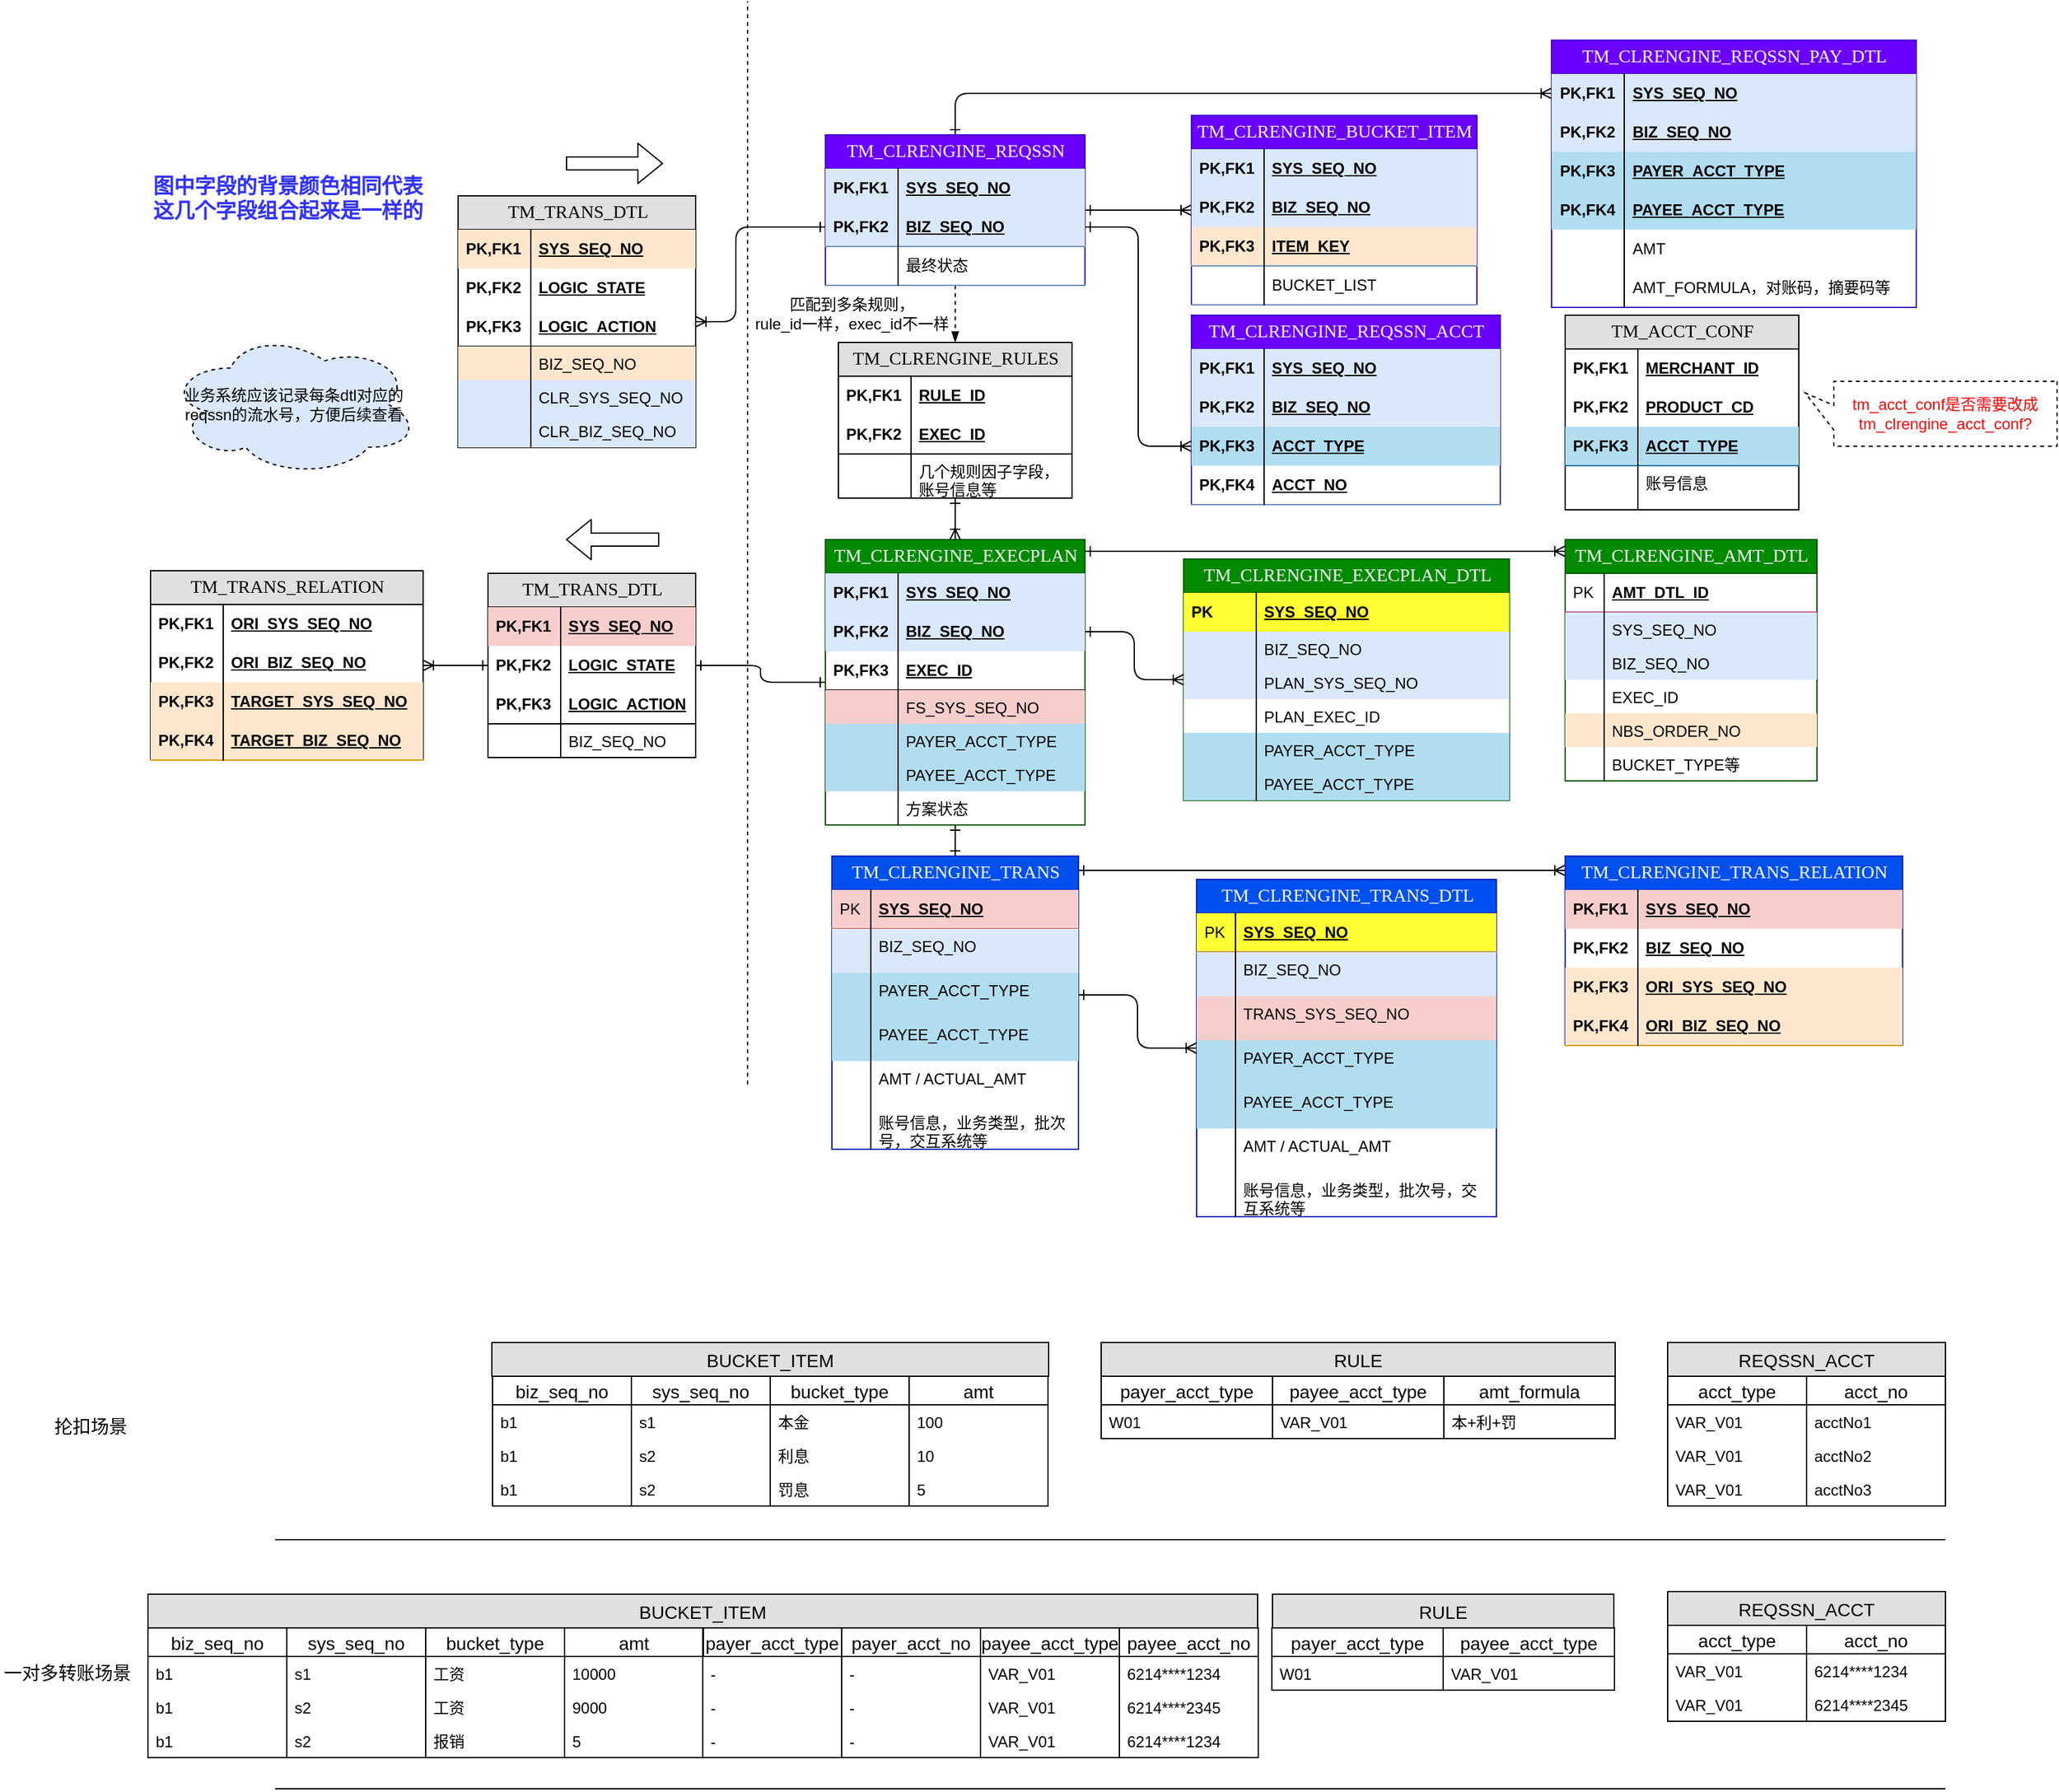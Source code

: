 <mxfile pages="1" version="11.2.2" type="github"><diagram name="Page-1" id="e56a1550-8fbb-45ad-956c-1786394a9013"><mxGraphModel dx="2061" dy="1992" grid="0" gridSize="10" guides="1" tooltips="1" connect="1" arrows="1" fold="1" page="0" pageScale="1" pageWidth="1100" pageHeight="850" background="none" math="0" shadow="0"><root><mxCell id="0"/><mxCell id="1" parent="0"/><mxCell id="pB1K7AC03bJ0cS71DUa2-164" style="edgeStyle=orthogonalEdgeStyle;rounded=1;orthogonalLoop=1;jettySize=auto;html=1;startArrow=ERone;startFill=0;endArrow=ERoneToMany;endFill=0;strokeColor=#000000;fontSize=16;fontColor=#FF3333;" parent="1" source="2e49270ec7c68f3f-8" target="pB1K7AC03bJ0cS71DUa2-153" edge="1"><mxGeometry relative="1" as="geometry"><Array as="points"><mxPoint x="726" y="-175"/><mxPoint x="726" y="-175"/></Array></mxGeometry></mxCell><mxCell id="2e49270ec7c68f3f-8" value="TM_CLRENGINE_TRANS" style="swimlane;html=1;fontStyle=0;childLayout=stackLayout;horizontal=1;startSize=26;fillColor=#0050ef;horizontalStack=0;resizeParent=1;resizeLast=0;collapsible=1;marginBottom=0;swimlaneFillColor=#ffffff;align=center;rounded=0;shadow=0;comic=0;labelBackgroundColor=none;strokeColor=#001DBC;strokeWidth=1;fontFamily=Verdana;fontSize=14;swimlaneLine=1;fontColor=#ffffff;" parent="1" vertex="1"><mxGeometry x="335" y="-186" width="190" height="226" as="geometry"/></mxCell><mxCell id="2e49270ec7c68f3f-9" value="SYS_SEQ_NO" style="shape=partialRectangle;top=0;left=0;right=0;bottom=1;html=1;align=left;verticalAlign=middle;fillColor=#F8CECC;spacingLeft=34;spacingRight=4;whiteSpace=wrap;overflow=hidden;rotatable=0;points=[[0,0.5],[1,0.5]];portConstraint=eastwest;dropTarget=0;fontStyle=5;strokeColor=#b85450;" parent="2e49270ec7c68f3f-8" vertex="1"><mxGeometry y="26" width="190" height="30" as="geometry"/></mxCell><mxCell id="2e49270ec7c68f3f-10" value="PK" style="shape=partialRectangle;top=0;left=0;bottom=0;html=1;fillColor=none;align=left;verticalAlign=middle;spacingLeft=4;spacingRight=4;whiteSpace=wrap;overflow=hidden;rotatable=0;points=[];portConstraint=eastwest;part=1;" parent="2e49270ec7c68f3f-9" vertex="1" connectable="0"><mxGeometry width="30" height="30" as="geometry"/></mxCell><mxCell id="Q-r2-Sh0WdLLjXgFYHqp-52" value="BIZ_SEQ_NO" style="shape=partialRectangle;top=0;left=0;right=0;bottom=0;html=1;align=left;verticalAlign=top;fillColor=#DAE8FC;spacingLeft=34;spacingRight=4;whiteSpace=wrap;overflow=hidden;rotatable=0;points=[[0,0.5],[1,0.5]];portConstraint=eastwest;dropTarget=0;" parent="2e49270ec7c68f3f-8" vertex="1"><mxGeometry y="56" width="190" height="34" as="geometry"/></mxCell><mxCell id="Q-r2-Sh0WdLLjXgFYHqp-53" value="" style="shape=partialRectangle;top=0;left=0;bottom=0;html=1;fillColor=none;align=left;verticalAlign=top;spacingLeft=4;spacingRight=4;whiteSpace=wrap;overflow=hidden;rotatable=0;points=[];portConstraint=eastwest;part=1;" parent="Q-r2-Sh0WdLLjXgFYHqp-52" vertex="1" connectable="0"><mxGeometry width="30" height="34" as="geometry"/></mxCell><mxCell id="Q-r2-Sh0WdLLjXgFYHqp-40" value="PAYER_ACCT_TYPE" style="shape=partialRectangle;top=0;left=0;right=0;bottom=0;html=1;align=left;verticalAlign=top;fillColor=#b1ddf0;spacingLeft=34;spacingRight=4;whiteSpace=wrap;overflow=hidden;rotatable=0;points=[[0,0.5],[1,0.5]];portConstraint=eastwest;dropTarget=0;strokeColor=#10739e;" parent="2e49270ec7c68f3f-8" vertex="1"><mxGeometry y="90" width="190" height="34" as="geometry"/></mxCell><mxCell id="Q-r2-Sh0WdLLjXgFYHqp-41" value="" style="shape=partialRectangle;top=0;left=0;bottom=0;html=1;fillColor=none;align=left;verticalAlign=top;spacingLeft=4;spacingRight=4;whiteSpace=wrap;overflow=hidden;rotatable=0;points=[];portConstraint=eastwest;part=1;" parent="Q-r2-Sh0WdLLjXgFYHqp-40" vertex="1" connectable="0"><mxGeometry width="30" height="34" as="geometry"/></mxCell><mxCell id="Q-r2-Sh0WdLLjXgFYHqp-54" value="PAYEE_ACCT_TYPE" style="shape=partialRectangle;top=0;left=0;right=0;bottom=0;html=1;align=left;verticalAlign=top;fillColor=#b1ddf0;spacingLeft=34;spacingRight=4;whiteSpace=wrap;overflow=hidden;rotatable=0;points=[[0,0.5],[1,0.5]];portConstraint=eastwest;dropTarget=0;strokeColor=#10739e;" parent="2e49270ec7c68f3f-8" vertex="1"><mxGeometry y="124" width="190" height="34" as="geometry"/></mxCell><mxCell id="Q-r2-Sh0WdLLjXgFYHqp-55" value="" style="shape=partialRectangle;top=0;left=0;bottom=0;html=1;fillColor=none;align=left;verticalAlign=top;spacingLeft=4;spacingRight=4;whiteSpace=wrap;overflow=hidden;rotatable=0;points=[];portConstraint=eastwest;part=1;" parent="Q-r2-Sh0WdLLjXgFYHqp-54" vertex="1" connectable="0"><mxGeometry width="30" height="34" as="geometry"/></mxCell><mxCell id="X9g_Wnl-JJDiEGQm5QFy-36" value="&lt;div&gt;AMT / ACTUAL_AMT&lt;/div&gt;" style="shape=partialRectangle;top=0;left=0;right=0;bottom=0;html=1;align=left;verticalAlign=top;fillColor=none;spacingLeft=34;spacingRight=4;whiteSpace=wrap;overflow=hidden;rotatable=0;points=[[0,0.5],[1,0.5]];portConstraint=eastwest;dropTarget=0;" parent="2e49270ec7c68f3f-8" vertex="1"><mxGeometry y="158" width="190" height="34" as="geometry"/></mxCell><mxCell id="X9g_Wnl-JJDiEGQm5QFy-37" value="" style="shape=partialRectangle;top=0;left=0;bottom=0;html=1;fillColor=none;align=left;verticalAlign=top;spacingLeft=4;spacingRight=4;whiteSpace=wrap;overflow=hidden;rotatable=0;points=[];portConstraint=eastwest;part=1;" parent="X9g_Wnl-JJDiEGQm5QFy-36" vertex="1" connectable="0"><mxGeometry width="30" height="34" as="geometry"/></mxCell><mxCell id="X9g_Wnl-JJDiEGQm5QFy-43" value="账号信息，业务类型，批次号，交互系统等" style="shape=partialRectangle;top=0;left=0;right=0;bottom=0;html=1;align=left;verticalAlign=top;fillColor=none;spacingLeft=34;spacingRight=4;whiteSpace=wrap;overflow=hidden;rotatable=0;points=[[0,0.5],[1,0.5]];portConstraint=eastwest;dropTarget=0;" parent="2e49270ec7c68f3f-8" vertex="1"><mxGeometry y="192" width="190" height="34" as="geometry"/></mxCell><mxCell id="X9g_Wnl-JJDiEGQm5QFy-44" value="" style="shape=partialRectangle;top=0;left=0;bottom=0;html=1;fillColor=none;align=left;verticalAlign=top;spacingLeft=4;spacingRight=4;whiteSpace=wrap;overflow=hidden;rotatable=0;points=[];portConstraint=eastwest;part=1;" parent="X9g_Wnl-JJDiEGQm5QFy-43" vertex="1" connectable="0"><mxGeometry width="30" height="34" as="geometry"/></mxCell><mxCell id="pB1K7AC03bJ0cS71DUa2-92" style="edgeStyle=orthogonalEdgeStyle;rounded=1;orthogonalLoop=1;jettySize=auto;html=1;startArrow=ERoneToMany;startFill=0;endArrow=ERone;endFill=0;" parent="1" source="pB1K7AC03bJ0cS71DUa2-5" target="pB1K7AC03bJ0cS71DUa2-18" edge="1"><mxGeometry relative="1" as="geometry"><Array as="points"><mxPoint x="261" y="-598"/><mxPoint x="261" y="-671"/></Array></mxGeometry></mxCell><mxCell id="pB1K7AC03bJ0cS71DUa2-5" value="TM_TRANS_DTL" style="swimlane;html=1;fontStyle=0;childLayout=stackLayout;horizontal=1;startSize=26;fillColor=#e0e0e0;horizontalStack=0;resizeParent=1;resizeLast=0;collapsible=1;marginBottom=0;swimlaneFillColor=#ffffff;align=center;rounded=0;shadow=0;comic=0;labelBackgroundColor=none;strokeColor=#000000;strokeWidth=1;fontFamily=Verdana;fontSize=14;fontColor=#000000;" parent="1" vertex="1"><mxGeometry x="47" y="-695" width="183" height="194" as="geometry"/></mxCell><mxCell id="pB1K7AC03bJ0cS71DUa2-16" value="SYS_SEQ_NO" style="shape=partialRectangle;top=0;left=0;right=0;bottom=0;html=1;align=left;verticalAlign=middle;fillColor=#ffe6cc;spacingLeft=60;spacingRight=4;whiteSpace=wrap;overflow=hidden;rotatable=0;points=[[0,0.5],[1,0.5]];portConstraint=eastwest;dropTarget=0;fontStyle=5;strokeColor=#d79b00;" parent="pB1K7AC03bJ0cS71DUa2-5" vertex="1"><mxGeometry y="26" width="183" height="30" as="geometry"/></mxCell><mxCell id="pB1K7AC03bJ0cS71DUa2-17" value="PK,FK1" style="shape=partialRectangle;fontStyle=1;top=0;left=0;bottom=0;html=1;fillColor=none;align=left;verticalAlign=middle;spacingLeft=4;spacingRight=4;whiteSpace=wrap;overflow=hidden;rotatable=0;points=[];portConstraint=eastwest;part=1;" parent="pB1K7AC03bJ0cS71DUa2-16" vertex="1" connectable="0"><mxGeometry width="56" height="30" as="geometry"/></mxCell><mxCell id="pB1K7AC03bJ0cS71DUa2-6" value="LOGIC_STATE" style="shape=partialRectangle;top=0;left=0;right=0;bottom=0;html=1;align=left;verticalAlign=middle;fillColor=none;spacingLeft=60;spacingRight=4;whiteSpace=wrap;overflow=hidden;rotatable=0;points=[[0,0.5],[1,0.5]];portConstraint=eastwest;dropTarget=0;fontStyle=5;" parent="pB1K7AC03bJ0cS71DUa2-5" vertex="1"><mxGeometry y="56" width="183" height="30" as="geometry"/></mxCell><mxCell id="pB1K7AC03bJ0cS71DUa2-7" value="PK,FK2" style="shape=partialRectangle;fontStyle=1;top=0;left=0;bottom=0;html=1;fillColor=none;align=left;verticalAlign=middle;spacingLeft=4;spacingRight=4;whiteSpace=wrap;overflow=hidden;rotatable=0;points=[];portConstraint=eastwest;part=1;" parent="pB1K7AC03bJ0cS71DUa2-6" vertex="1" connectable="0"><mxGeometry width="56" height="30" as="geometry"/></mxCell><mxCell id="pB1K7AC03bJ0cS71DUa2-8" value="LOGIC_ACTION" style="shape=partialRectangle;top=0;left=0;right=0;bottom=1;html=1;align=left;verticalAlign=middle;fillColor=none;spacingLeft=60;spacingRight=4;whiteSpace=wrap;overflow=hidden;rotatable=0;points=[[0,0.5],[1,0.5]];portConstraint=eastwest;dropTarget=0;fontStyle=5;" parent="pB1K7AC03bJ0cS71DUa2-5" vertex="1"><mxGeometry y="86" width="183" height="30" as="geometry"/></mxCell><mxCell id="pB1K7AC03bJ0cS71DUa2-9" value="PK,FK3" style="shape=partialRectangle;fontStyle=1;top=0;left=0;bottom=0;html=1;fillColor=none;align=left;verticalAlign=middle;spacingLeft=4;spacingRight=4;whiteSpace=wrap;overflow=hidden;rotatable=0;points=[];portConstraint=eastwest;part=1;" parent="pB1K7AC03bJ0cS71DUa2-8" vertex="1" connectable="0"><mxGeometry width="56" height="30" as="geometry"/></mxCell><mxCell id="pB1K7AC03bJ0cS71DUa2-10" value="BIZ_SEQ_NO" style="shape=partialRectangle;top=0;left=0;right=0;bottom=0;html=1;align=left;verticalAlign=top;fillColor=#ffe6cc;spacingLeft=60;spacingRight=4;whiteSpace=wrap;overflow=hidden;rotatable=0;points=[[0,0.5],[1,0.5]];portConstraint=eastwest;dropTarget=0;strokeColor=#d79b00;" parent="pB1K7AC03bJ0cS71DUa2-5" vertex="1"><mxGeometry y="116" width="183" height="26" as="geometry"/></mxCell><mxCell id="pB1K7AC03bJ0cS71DUa2-11" value="" style="shape=partialRectangle;top=0;left=0;bottom=0;html=1;fillColor=none;align=left;verticalAlign=top;spacingLeft=4;spacingRight=4;whiteSpace=wrap;overflow=hidden;rotatable=0;points=[];portConstraint=eastwest;part=1;" parent="pB1K7AC03bJ0cS71DUa2-10" vertex="1" connectable="0"><mxGeometry width="56" height="26" as="geometry"/></mxCell><mxCell id="Q-r2-Sh0WdLLjXgFYHqp-75" value="CLR_SYS_SEQ_NO" style="shape=partialRectangle;top=0;left=0;right=0;bottom=0;html=1;align=left;verticalAlign=top;fillColor=#DAE8FC;spacingLeft=60;spacingRight=4;whiteSpace=wrap;overflow=hidden;rotatable=0;points=[[0,0.5],[1,0.5]];portConstraint=eastwest;dropTarget=0;strokeColor=#d79b00;" parent="pB1K7AC03bJ0cS71DUa2-5" vertex="1"><mxGeometry y="142" width="183" height="26" as="geometry"/></mxCell><mxCell id="Q-r2-Sh0WdLLjXgFYHqp-76" value="" style="shape=partialRectangle;top=0;left=0;bottom=0;html=1;fillColor=none;align=left;verticalAlign=top;spacingLeft=4;spacingRight=4;whiteSpace=wrap;overflow=hidden;rotatable=0;points=[];portConstraint=eastwest;part=1;" parent="Q-r2-Sh0WdLLjXgFYHqp-75" vertex="1" connectable="0"><mxGeometry width="56" height="26" as="geometry"/></mxCell><mxCell id="Q-r2-Sh0WdLLjXgFYHqp-77" value="CLR_BIZ_SEQ_NO" style="shape=partialRectangle;top=0;left=0;right=0;bottom=0;html=1;align=left;verticalAlign=top;fillColor=#DAE8FC;spacingLeft=60;spacingRight=4;whiteSpace=wrap;overflow=hidden;rotatable=0;points=[[0,0.5],[1,0.5]];portConstraint=eastwest;dropTarget=0;strokeColor=#d79b00;" parent="pB1K7AC03bJ0cS71DUa2-5" vertex="1"><mxGeometry y="168" width="183" height="26" as="geometry"/></mxCell><mxCell id="Q-r2-Sh0WdLLjXgFYHqp-78" value="" style="shape=partialRectangle;top=0;left=0;bottom=0;html=1;fillColor=none;align=left;verticalAlign=top;spacingLeft=4;spacingRight=4;whiteSpace=wrap;overflow=hidden;rotatable=0;points=[];portConstraint=eastwest;part=1;" parent="Q-r2-Sh0WdLLjXgFYHqp-77" vertex="1" connectable="0"><mxGeometry width="56" height="26" as="geometry"/></mxCell><mxCell id="pB1K7AC03bJ0cS71DUa2-95" style="edgeStyle=orthogonalEdgeStyle;rounded=1;orthogonalLoop=1;jettySize=auto;html=1;startArrow=ERone;startFill=0;endArrow=ERoneToMany;endFill=0;" parent="1" source="pB1K7AC03bJ0cS71DUa2-18" target="pB1K7AC03bJ0cS71DUa2-41" edge="1"><mxGeometry relative="1" as="geometry"/></mxCell><mxCell id="pB1K7AC03bJ0cS71DUa2-97" style="edgeStyle=orthogonalEdgeStyle;rounded=1;orthogonalLoop=1;jettySize=auto;html=1;startArrow=none;startFill=0;endArrow=blockThin;endFill=1;dashed=1;" parent="1" source="pB1K7AC03bJ0cS71DUa2-18" target="pB1K7AC03bJ0cS71DUa2-82" edge="1"><mxGeometry relative="1" as="geometry"><mxPoint x="455" y="-658" as="sourcePoint"/><mxPoint x="455" y="-360" as="targetPoint"/></mxGeometry></mxCell><mxCell id="pB1K7AC03bJ0cS71DUa2-100" value="匹配到多条规则，&lt;br&gt;rule_id一样，exec_id不一样" style="text;html=1;resizable=0;points=[];align=center;verticalAlign=middle;labelBackgroundColor=#ffffff;" parent="pB1K7AC03bJ0cS71DUa2-97" vertex="1" connectable="0"><mxGeometry x="0.315" y="-1" relative="1" as="geometry"><mxPoint x="-79" y="-7" as="offset"/></mxGeometry></mxCell><mxCell id="rKAE7hO3Obonyo2Bsm-9-25" style="edgeStyle=orthogonalEdgeStyle;rounded=1;orthogonalLoop=1;jettySize=auto;html=1;endArrow=ERoneToMany;endFill=0;startArrow=ERone;startFill=0;" parent="1" source="pB1K7AC03bJ0cS71DUa2-18" target="rKAE7hO3Obonyo2Bsm-9-9" edge="1"><mxGeometry relative="1" as="geometry"/></mxCell><mxCell id="pB1K7AC03bJ0cS71DUa2-18" value="TM_CLRENGINE_REQSSN" style="swimlane;html=1;fontStyle=0;childLayout=stackLayout;horizontal=1;startSize=26;fillColor=#6a00ff;horizontalStack=0;resizeParent=1;resizeLast=0;collapsible=1;marginBottom=0;swimlaneFillColor=#ffffff;align=center;rounded=0;shadow=0;comic=0;labelBackgroundColor=none;strokeColor=#3700CC;strokeWidth=1;fontFamily=Verdana;fontSize=14;fontColor=#ffffff;" parent="1" vertex="1"><mxGeometry x="330" y="-742" width="200" height="116" as="geometry"/></mxCell><mxCell id="pB1K7AC03bJ0cS71DUa2-19" value="SYS_SEQ_NO" style="shape=partialRectangle;top=0;left=0;right=0;bottom=0;html=1;align=left;verticalAlign=middle;fillColor=#dae8fc;spacingLeft=60;spacingRight=4;whiteSpace=wrap;overflow=hidden;rotatable=0;points=[[0,0.5],[1,0.5]];portConstraint=eastwest;dropTarget=0;fontStyle=5;strokeColor=#6c8ebf;" parent="pB1K7AC03bJ0cS71DUa2-18" vertex="1"><mxGeometry y="26" width="200" height="30" as="geometry"/></mxCell><mxCell id="pB1K7AC03bJ0cS71DUa2-20" value="PK,FK1" style="shape=partialRectangle;fontStyle=1;top=0;left=0;bottom=0;html=1;fillColor=none;align=left;verticalAlign=middle;spacingLeft=4;spacingRight=4;whiteSpace=wrap;overflow=hidden;rotatable=0;points=[];portConstraint=eastwest;part=1;" parent="pB1K7AC03bJ0cS71DUa2-19" vertex="1" connectable="0"><mxGeometry width="56" height="30" as="geometry"/></mxCell><mxCell id="pB1K7AC03bJ0cS71DUa2-23" value="BIZ_SEQ_NO" style="shape=partialRectangle;top=0;left=0;right=0;bottom=1;html=1;align=left;verticalAlign=middle;fillColor=#dae8fc;spacingLeft=60;spacingRight=4;whiteSpace=wrap;overflow=hidden;rotatable=0;points=[[0,0.5],[1,0.5]];portConstraint=eastwest;dropTarget=0;fontStyle=5;strokeColor=#6c8ebf;" parent="pB1K7AC03bJ0cS71DUa2-18" vertex="1"><mxGeometry y="56" width="200" height="30" as="geometry"/></mxCell><mxCell id="pB1K7AC03bJ0cS71DUa2-24" value="PK,FK2" style="shape=partialRectangle;fontStyle=1;top=0;left=0;bottom=0;html=1;fillColor=none;align=left;verticalAlign=middle;spacingLeft=4;spacingRight=4;whiteSpace=wrap;overflow=hidden;rotatable=0;points=[];portConstraint=eastwest;part=1;" parent="pB1K7AC03bJ0cS71DUa2-23" vertex="1" connectable="0"><mxGeometry width="56" height="30" as="geometry"/></mxCell><mxCell id="X9g_Wnl-JJDiEGQm5QFy-58" value="最终状态" style="shape=partialRectangle;top=0;left=0;right=0;bottom=1;html=1;align=left;verticalAlign=middle;fillColor=none;spacingLeft=60;spacingRight=4;whiteSpace=wrap;overflow=hidden;rotatable=0;points=[[0,0.5],[1,0.5]];portConstraint=eastwest;dropTarget=0;fontStyle=0;strokeColor=#6c8ebf;" parent="pB1K7AC03bJ0cS71DUa2-18" vertex="1"><mxGeometry y="86" width="200" height="30" as="geometry"/></mxCell><mxCell id="X9g_Wnl-JJDiEGQm5QFy-59" value="" style="shape=partialRectangle;fontStyle=1;top=0;left=0;bottom=0;html=1;fillColor=none;align=left;verticalAlign=middle;spacingLeft=4;spacingRight=4;whiteSpace=wrap;overflow=hidden;rotatable=0;points=[];portConstraint=eastwest;part=1;" parent="X9g_Wnl-JJDiEGQm5QFy-58" vertex="1" connectable="0"><mxGeometry width="56" height="30" as="geometry"/></mxCell><mxCell id="pB1K7AC03bJ0cS71DUa2-102" style="edgeStyle=orthogonalEdgeStyle;rounded=1;orthogonalLoop=1;jettySize=auto;html=1;startArrow=ERone;startFill=0;endArrow=ERone;endFill=0;" parent="1" source="pB1K7AC03bJ0cS71DUa2-29" target="pB1K7AC03bJ0cS71DUa2-70" edge="1"><mxGeometry relative="1" as="geometry"/></mxCell><mxCell id="pB1K7AC03bJ0cS71DUa2-103" style="edgeStyle=orthogonalEdgeStyle;rounded=1;orthogonalLoop=1;jettySize=auto;html=1;startArrow=ERone;startFill=0;endArrow=ERoneToMany;endFill=0;" parent="1" source="pB1K7AC03bJ0cS71DUa2-29" target="ESUkF3mTT5mZF8FuhWSw-12" edge="1"><mxGeometry relative="1" as="geometry"><mxPoint x="606" y="-327" as="targetPoint"/><Array as="points"><mxPoint x="671" y="-421"/><mxPoint x="671" y="-421"/></Array></mxGeometry></mxCell><mxCell id="pB1K7AC03bJ0cS71DUa2-130" style="edgeStyle=orthogonalEdgeStyle;rounded=1;orthogonalLoop=1;jettySize=auto;html=1;startArrow=ERone;startFill=0;endArrow=ERone;endFill=0;strokeColor=#000000;fontSize=16;fontColor=#FF3333;" parent="1" source="pB1K7AC03bJ0cS71DUa2-29" target="2e49270ec7c68f3f-8" edge="1"><mxGeometry relative="1" as="geometry"/></mxCell><mxCell id="pB1K7AC03bJ0cS71DUa2-29" value="TM_CLRENGINE_EXECPLAN" style="swimlane;html=1;fontStyle=0;childLayout=stackLayout;horizontal=1;startSize=26;fillColor=#008a00;horizontalStack=0;resizeParent=1;resizeLast=0;collapsible=1;marginBottom=0;swimlaneFillColor=#ffffff;align=center;rounded=0;shadow=0;comic=0;labelBackgroundColor=none;strokeColor=#005700;strokeWidth=1;fontFamily=Verdana;fontSize=14;fontColor=#ffffff;" parent="1" vertex="1"><mxGeometry x="330" y="-430" width="200" height="220" as="geometry"/></mxCell><mxCell id="pB1K7AC03bJ0cS71DUa2-30" value="SYS_SEQ_NO" style="shape=partialRectangle;top=0;left=0;right=0;bottom=0;html=1;align=left;verticalAlign=middle;fillColor=#dae8fc;spacingLeft=60;spacingRight=4;whiteSpace=wrap;overflow=hidden;rotatable=0;points=[[0,0.5],[1,0.5]];portConstraint=eastwest;dropTarget=0;fontStyle=5;strokeColor=#6c8ebf;" parent="pB1K7AC03bJ0cS71DUa2-29" vertex="1"><mxGeometry y="26" width="200" height="30" as="geometry"/></mxCell><mxCell id="pB1K7AC03bJ0cS71DUa2-31" value="PK,FK1" style="shape=partialRectangle;fontStyle=1;top=0;left=0;bottom=0;html=1;fillColor=none;align=left;verticalAlign=middle;spacingLeft=4;spacingRight=4;whiteSpace=wrap;overflow=hidden;rotatable=0;points=[];portConstraint=eastwest;part=1;" parent="pB1K7AC03bJ0cS71DUa2-30" vertex="1" connectable="0"><mxGeometry width="56" height="30" as="geometry"/></mxCell><mxCell id="pB1K7AC03bJ0cS71DUa2-38" value="BIZ_SEQ_NO" style="shape=partialRectangle;top=0;left=0;right=0;bottom=0;html=1;align=left;verticalAlign=middle;fillColor=#dae8fc;spacingLeft=60;spacingRight=4;whiteSpace=wrap;overflow=hidden;rotatable=0;points=[[0,0.5],[1,0.5]];portConstraint=eastwest;dropTarget=0;fontStyle=5;strokeColor=#6c8ebf;" parent="pB1K7AC03bJ0cS71DUa2-29" vertex="1"><mxGeometry y="56" width="200" height="30" as="geometry"/></mxCell><mxCell id="pB1K7AC03bJ0cS71DUa2-39" value="PK,FK2" style="shape=partialRectangle;fontStyle=1;top=0;left=0;bottom=0;html=1;fillColor=none;align=left;verticalAlign=middle;spacingLeft=4;spacingRight=4;whiteSpace=wrap;overflow=hidden;rotatable=0;points=[];portConstraint=eastwest;part=1;" parent="pB1K7AC03bJ0cS71DUa2-38" vertex="1" connectable="0"><mxGeometry width="56" height="30" as="geometry"/></mxCell><mxCell id="pB1K7AC03bJ0cS71DUa2-32" value="EXEC_ID" style="shape=partialRectangle;top=0;left=0;right=0;bottom=1;html=1;align=left;verticalAlign=middle;fillColor=none;spacingLeft=60;spacingRight=4;whiteSpace=wrap;overflow=hidden;rotatable=0;points=[[0,0.5],[1,0.5]];portConstraint=eastwest;dropTarget=0;fontStyle=5;" parent="pB1K7AC03bJ0cS71DUa2-29" vertex="1"><mxGeometry y="86" width="200" height="30" as="geometry"/></mxCell><mxCell id="pB1K7AC03bJ0cS71DUa2-33" value="&lt;div&gt;PK,FK3&lt;/div&gt;" style="shape=partialRectangle;fontStyle=1;top=0;left=0;bottom=0;html=1;fillColor=none;align=left;verticalAlign=middle;spacingLeft=4;spacingRight=4;whiteSpace=wrap;overflow=hidden;rotatable=0;points=[];portConstraint=eastwest;part=1;" parent="pB1K7AC03bJ0cS71DUa2-32" vertex="1" connectable="0"><mxGeometry width="56" height="30" as="geometry"/></mxCell><mxCell id="pB1K7AC03bJ0cS71DUa2-34" value="FS_SYS_SEQ_NO" style="shape=partialRectangle;top=0;left=0;right=0;bottom=0;html=1;align=left;verticalAlign=top;fillColor=#f8cecc;spacingLeft=60;spacingRight=4;whiteSpace=wrap;overflow=hidden;rotatable=0;points=[[0,0.5],[1,0.5]];portConstraint=eastwest;dropTarget=0;strokeColor=#b85450;" parent="pB1K7AC03bJ0cS71DUa2-29" vertex="1"><mxGeometry y="116" width="200" height="26" as="geometry"/></mxCell><mxCell id="pB1K7AC03bJ0cS71DUa2-35" value="" style="shape=partialRectangle;top=0;left=0;bottom=0;html=1;fillColor=none;align=left;verticalAlign=top;spacingLeft=4;spacingRight=4;whiteSpace=wrap;overflow=hidden;rotatable=0;points=[];portConstraint=eastwest;part=1;" parent="pB1K7AC03bJ0cS71DUa2-34" vertex="1" connectable="0"><mxGeometry width="56" height="26" as="geometry"/></mxCell><mxCell id="pB1K7AC03bJ0cS71DUa2-126" value="PAYER_ACCT_TYPE" style="shape=partialRectangle;top=0;left=0;right=0;bottom=0;html=1;align=left;verticalAlign=top;fillColor=#b1ddf0;spacingLeft=60;spacingRight=4;whiteSpace=wrap;overflow=hidden;rotatable=0;points=[[0,0.5],[1,0.5]];portConstraint=eastwest;dropTarget=0;strokeColor=#10739e;" parent="pB1K7AC03bJ0cS71DUa2-29" vertex="1"><mxGeometry y="142" width="200" height="26" as="geometry"/></mxCell><mxCell id="pB1K7AC03bJ0cS71DUa2-127" value="" style="shape=partialRectangle;top=0;left=0;bottom=0;html=1;fillColor=none;align=left;verticalAlign=top;spacingLeft=4;spacingRight=4;whiteSpace=wrap;overflow=hidden;rotatable=0;points=[];portConstraint=eastwest;part=1;" parent="pB1K7AC03bJ0cS71DUa2-126" vertex="1" connectable="0"><mxGeometry width="56" height="26" as="geometry"/></mxCell><mxCell id="Q-r2-Sh0WdLLjXgFYHqp-49" value="PAYEE_ACCT_TYPE" style="shape=partialRectangle;top=0;left=0;right=0;bottom=0;html=1;align=left;verticalAlign=top;fillColor=#b1ddf0;spacingLeft=60;spacingRight=4;whiteSpace=wrap;overflow=hidden;rotatable=0;points=[[0,0.5],[1,0.5]];portConstraint=eastwest;dropTarget=0;strokeColor=#10739e;" parent="pB1K7AC03bJ0cS71DUa2-29" vertex="1"><mxGeometry y="168" width="200" height="26" as="geometry"/></mxCell><mxCell id="Q-r2-Sh0WdLLjXgFYHqp-50" value="" style="shape=partialRectangle;top=0;left=0;bottom=0;html=1;fillColor=none;align=left;verticalAlign=top;spacingLeft=4;spacingRight=4;whiteSpace=wrap;overflow=hidden;rotatable=0;points=[];portConstraint=eastwest;part=1;" parent="Q-r2-Sh0WdLLjXgFYHqp-49" vertex="1" connectable="0"><mxGeometry width="56" height="26" as="geometry"/></mxCell><mxCell id="X9g_Wnl-JJDiEGQm5QFy-40" value="方案状态" style="shape=partialRectangle;top=0;left=0;right=0;bottom=0;html=1;align=left;verticalAlign=top;fillColor=none;spacingLeft=60;spacingRight=4;whiteSpace=wrap;overflow=hidden;rotatable=0;points=[[0,0.5],[1,0.5]];portConstraint=eastwest;dropTarget=0;strokeColor=#10739e;" parent="pB1K7AC03bJ0cS71DUa2-29" vertex="1"><mxGeometry y="194" width="200" height="26" as="geometry"/></mxCell><mxCell id="X9g_Wnl-JJDiEGQm5QFy-41" value="" style="shape=partialRectangle;top=0;left=0;bottom=0;html=1;fillColor=none;align=left;verticalAlign=top;spacingLeft=4;spacingRight=4;whiteSpace=wrap;overflow=hidden;rotatable=0;points=[];portConstraint=eastwest;part=1;" parent="X9g_Wnl-JJDiEGQm5QFy-40" vertex="1" connectable="0"><mxGeometry width="56" height="26" as="geometry"/></mxCell><mxCell id="pB1K7AC03bJ0cS71DUa2-41" value="TM_CLRENGINE_BUCKET_ITEM" style="swimlane;html=1;fontStyle=0;childLayout=stackLayout;horizontal=1;startSize=26;fillColor=#6a00ff;horizontalStack=0;resizeParent=1;resizeLast=0;collapsible=1;marginBottom=0;swimlaneFillColor=#ffffff;align=center;rounded=0;shadow=0;comic=0;labelBackgroundColor=none;strokeColor=#3700CC;strokeWidth=1;fontFamily=Verdana;fontSize=14;fontColor=#ffffff;" parent="1" vertex="1"><mxGeometry x="612" y="-757" width="220" height="146" as="geometry"/></mxCell><mxCell id="pB1K7AC03bJ0cS71DUa2-42" value="SYS_SEQ_NO" style="shape=partialRectangle;top=0;left=0;right=0;bottom=0;html=1;align=left;verticalAlign=middle;fillColor=#dae8fc;spacingLeft=60;spacingRight=4;whiteSpace=wrap;overflow=hidden;rotatable=0;points=[[0,0.5],[1,0.5]];portConstraint=eastwest;dropTarget=0;fontStyle=5;strokeColor=#6c8ebf;" parent="pB1K7AC03bJ0cS71DUa2-41" vertex="1"><mxGeometry y="26" width="220" height="30" as="geometry"/></mxCell><mxCell id="pB1K7AC03bJ0cS71DUa2-43" value="PK,FK1" style="shape=partialRectangle;fontStyle=1;top=0;left=0;bottom=0;html=1;fillColor=none;align=left;verticalAlign=middle;spacingLeft=4;spacingRight=4;whiteSpace=wrap;overflow=hidden;rotatable=0;points=[];portConstraint=eastwest;part=1;" parent="pB1K7AC03bJ0cS71DUa2-42" vertex="1" connectable="0"><mxGeometry width="56" height="30" as="geometry"/></mxCell><mxCell id="Q-r2-Sh0WdLLjXgFYHqp-32" value="BIZ_SEQ_NO" style="shape=partialRectangle;top=0;left=0;right=0;bottom=0;html=1;align=left;verticalAlign=middle;fillColor=#dae8fc;spacingLeft=60;spacingRight=4;whiteSpace=wrap;overflow=hidden;rotatable=0;points=[[0,0.5],[1,0.5]];portConstraint=eastwest;dropTarget=0;fontStyle=5;strokeColor=#6c8ebf;" parent="pB1K7AC03bJ0cS71DUa2-41" vertex="1"><mxGeometry y="56" width="220" height="30" as="geometry"/></mxCell><mxCell id="Q-r2-Sh0WdLLjXgFYHqp-33" value="PK,FK2" style="shape=partialRectangle;fontStyle=1;top=0;left=0;bottom=0;html=1;fillColor=none;align=left;verticalAlign=middle;spacingLeft=4;spacingRight=4;whiteSpace=wrap;overflow=hidden;rotatable=0;points=[];portConstraint=eastwest;part=1;" parent="Q-r2-Sh0WdLLjXgFYHqp-32" vertex="1" connectable="0"><mxGeometry width="56" height="30" as="geometry"/></mxCell><mxCell id="pB1K7AC03bJ0cS71DUa2-44" value="ITEM_KEY" style="shape=partialRectangle;top=0;left=0;right=0;bottom=1;html=1;align=left;verticalAlign=middle;fillColor=#FFE6CC;spacingLeft=60;spacingRight=4;whiteSpace=wrap;overflow=hidden;rotatable=0;points=[[0,0.5],[1,0.5]];portConstraint=eastwest;dropTarget=0;fontStyle=5;strokeColor=#6c8ebf;" parent="pB1K7AC03bJ0cS71DUa2-41" vertex="1"><mxGeometry y="86" width="220" height="30" as="geometry"/></mxCell><mxCell id="pB1K7AC03bJ0cS71DUa2-45" value="PK,FK3" style="shape=partialRectangle;fontStyle=1;top=0;left=0;bottom=0;html=1;fillColor=none;align=left;verticalAlign=middle;spacingLeft=4;spacingRight=4;whiteSpace=wrap;overflow=hidden;rotatable=0;points=[];portConstraint=eastwest;part=1;" parent="pB1K7AC03bJ0cS71DUa2-44" vertex="1" connectable="0"><mxGeometry width="56" height="30" as="geometry"/></mxCell><mxCell id="Q-r2-Sh0WdLLjXgFYHqp-72" value="BUCKET_LIST" style="shape=partialRectangle;top=0;left=0;right=0;bottom=1;html=1;align=left;verticalAlign=middle;fillColor=none;spacingLeft=60;spacingRight=4;whiteSpace=wrap;overflow=hidden;rotatable=0;points=[[0,0.5],[1,0.5]];portConstraint=eastwest;dropTarget=0;fontStyle=0;strokeColor=#6c8ebf;" parent="pB1K7AC03bJ0cS71DUa2-41" vertex="1"><mxGeometry y="116" width="220" height="30" as="geometry"/></mxCell><mxCell id="Q-r2-Sh0WdLLjXgFYHqp-73" value="" style="shape=partialRectangle;fontStyle=1;top=0;left=0;bottom=0;html=1;fillColor=none;align=left;verticalAlign=middle;spacingLeft=4;spacingRight=4;whiteSpace=wrap;overflow=hidden;rotatable=0;points=[];portConstraint=eastwest;part=1;" parent="Q-r2-Sh0WdLLjXgFYHqp-72" vertex="1" connectable="0"><mxGeometry width="56" height="30" as="geometry"/></mxCell><mxCell id="pB1K7AC03bJ0cS71DUa2-124" style="edgeStyle=orthogonalEdgeStyle;rounded=1;orthogonalLoop=1;jettySize=auto;html=1;startArrow=ERone;startFill=0;endArrow=ERoneToMany;endFill=0;strokeColor=#000000;" parent="1" source="pB1K7AC03bJ0cS71DUa2-70" target="pB1K7AC03bJ0cS71DUa2-108" edge="1"><mxGeometry relative="1" as="geometry"/></mxCell><mxCell id="pB1K7AC03bJ0cS71DUa2-70" value="TM_TRANS_DTL" style="swimlane;html=1;fontStyle=0;childLayout=stackLayout;horizontal=1;startSize=26;fillColor=#e0e0e0;horizontalStack=0;resizeParent=1;resizeLast=0;collapsible=1;marginBottom=0;swimlaneFillColor=#ffffff;align=center;rounded=0;shadow=0;comic=0;labelBackgroundColor=none;strokeColor=#000000;strokeWidth=1;fontFamily=Verdana;fontSize=14;fontColor=#000000;" parent="1" vertex="1"><mxGeometry x="70" y="-404" width="160" height="142" as="geometry"/></mxCell><mxCell id="pB1K7AC03bJ0cS71DUa2-71" value="SYS_SEQ_NO" style="shape=partialRectangle;top=0;left=0;right=0;bottom=0;html=1;align=left;verticalAlign=middle;fillColor=#f8cecc;spacingLeft=60;spacingRight=4;whiteSpace=wrap;overflow=hidden;rotatable=0;points=[[0,0.5],[1,0.5]];portConstraint=eastwest;dropTarget=0;fontStyle=5;strokeColor=#b85450;" parent="pB1K7AC03bJ0cS71DUa2-70" vertex="1"><mxGeometry y="26" width="160" height="30" as="geometry"/></mxCell><mxCell id="pB1K7AC03bJ0cS71DUa2-72" value="PK,FK1" style="shape=partialRectangle;fontStyle=1;top=0;left=0;bottom=0;html=1;fillColor=none;align=left;verticalAlign=middle;spacingLeft=4;spacingRight=4;whiteSpace=wrap;overflow=hidden;rotatable=0;points=[];portConstraint=eastwest;part=1;" parent="pB1K7AC03bJ0cS71DUa2-71" vertex="1" connectable="0"><mxGeometry width="56" height="30" as="geometry"/></mxCell><mxCell id="pB1K7AC03bJ0cS71DUa2-73" value="LOGIC_STATE" style="shape=partialRectangle;top=0;left=0;right=0;bottom=0;html=1;align=left;verticalAlign=middle;fillColor=none;spacingLeft=60;spacingRight=4;whiteSpace=wrap;overflow=hidden;rotatable=0;points=[[0,0.5],[1,0.5]];portConstraint=eastwest;dropTarget=0;fontStyle=5;" parent="pB1K7AC03bJ0cS71DUa2-70" vertex="1"><mxGeometry y="56" width="160" height="30" as="geometry"/></mxCell><mxCell id="pB1K7AC03bJ0cS71DUa2-74" value="PK,FK2" style="shape=partialRectangle;fontStyle=1;top=0;left=0;bottom=0;html=1;fillColor=none;align=left;verticalAlign=middle;spacingLeft=4;spacingRight=4;whiteSpace=wrap;overflow=hidden;rotatable=0;points=[];portConstraint=eastwest;part=1;" parent="pB1K7AC03bJ0cS71DUa2-73" vertex="1" connectable="0"><mxGeometry width="56" height="30" as="geometry"/></mxCell><mxCell id="pB1K7AC03bJ0cS71DUa2-75" value="LOGIC_ACTION" style="shape=partialRectangle;top=0;left=0;right=0;bottom=1;html=1;align=left;verticalAlign=middle;fillColor=none;spacingLeft=60;spacingRight=4;whiteSpace=wrap;overflow=hidden;rotatable=0;points=[[0,0.5],[1,0.5]];portConstraint=eastwest;dropTarget=0;fontStyle=5;" parent="pB1K7AC03bJ0cS71DUa2-70" vertex="1"><mxGeometry y="86" width="160" height="30" as="geometry"/></mxCell><mxCell id="pB1K7AC03bJ0cS71DUa2-76" value="PK,FK3" style="shape=partialRectangle;fontStyle=1;top=0;left=0;bottom=0;html=1;fillColor=none;align=left;verticalAlign=middle;spacingLeft=4;spacingRight=4;whiteSpace=wrap;overflow=hidden;rotatable=0;points=[];portConstraint=eastwest;part=1;" parent="pB1K7AC03bJ0cS71DUa2-75" vertex="1" connectable="0"><mxGeometry width="56" height="30" as="geometry"/></mxCell><mxCell id="pB1K7AC03bJ0cS71DUa2-77" value="BIZ_SEQ_NO" style="shape=partialRectangle;top=0;left=0;right=0;bottom=0;html=1;align=left;verticalAlign=top;fillColor=none;spacingLeft=60;spacingRight=4;whiteSpace=wrap;overflow=hidden;rotatable=0;points=[[0,0.5],[1,0.5]];portConstraint=eastwest;dropTarget=0;" parent="pB1K7AC03bJ0cS71DUa2-70" vertex="1"><mxGeometry y="116" width="160" height="26" as="geometry"/></mxCell><mxCell id="pB1K7AC03bJ0cS71DUa2-78" value="" style="shape=partialRectangle;top=0;left=0;bottom=0;html=1;fillColor=none;align=left;verticalAlign=top;spacingLeft=4;spacingRight=4;whiteSpace=wrap;overflow=hidden;rotatable=0;points=[];portConstraint=eastwest;part=1;" parent="pB1K7AC03bJ0cS71DUa2-77" vertex="1" connectable="0"><mxGeometry width="56" height="26" as="geometry"/></mxCell><mxCell id="pB1K7AC03bJ0cS71DUa2-81" value="" style="endArrow=none;dashed=1;html=1;" parent="1" edge="1"><mxGeometry width="50" height="50" relative="1" as="geometry"><mxPoint x="270" y="-10" as="sourcePoint"/><mxPoint x="270" y="-845" as="targetPoint"/></mxGeometry></mxCell><mxCell id="pB1K7AC03bJ0cS71DUa2-101" value="" style="edgeStyle=orthogonalEdgeStyle;rounded=1;orthogonalLoop=1;jettySize=auto;html=1;startArrow=ERone;startFill=0;endArrow=ERoneToMany;endFill=0;" parent="1" source="pB1K7AC03bJ0cS71DUa2-82" target="pB1K7AC03bJ0cS71DUa2-29" edge="1"><mxGeometry relative="1" as="geometry"><mxPoint x="430" y="-438" as="sourcePoint"/></mxGeometry></mxCell><mxCell id="pB1K7AC03bJ0cS71DUa2-82" value="TM_CLRENGINE_RULES" style="swimlane;html=1;fontStyle=0;childLayout=stackLayout;horizontal=1;startSize=26;fillColor=#e0e0e0;horizontalStack=0;resizeParent=1;resizeLast=0;collapsible=1;marginBottom=0;swimlaneFillColor=#ffffff;align=center;rounded=0;shadow=0;comic=0;labelBackgroundColor=none;strokeColor=#000000;strokeWidth=1;fontFamily=Verdana;fontSize=14;fontColor=#000000;" parent="1" vertex="1"><mxGeometry x="340" y="-582" width="180" height="120" as="geometry"/></mxCell><mxCell id="pB1K7AC03bJ0cS71DUa2-83" value="RULE_ID" style="shape=partialRectangle;top=0;left=0;right=0;bottom=0;html=1;align=left;verticalAlign=middle;fillColor=none;spacingLeft=60;spacingRight=4;whiteSpace=wrap;overflow=hidden;rotatable=0;points=[[0,0.5],[1,0.5]];portConstraint=eastwest;dropTarget=0;fontStyle=5;" parent="pB1K7AC03bJ0cS71DUa2-82" vertex="1"><mxGeometry y="26" width="180" height="30" as="geometry"/></mxCell><mxCell id="pB1K7AC03bJ0cS71DUa2-84" value="PK,FK1" style="shape=partialRectangle;fontStyle=1;top=0;left=0;bottom=0;html=1;fillColor=none;align=left;verticalAlign=middle;spacingLeft=4;spacingRight=4;whiteSpace=wrap;overflow=hidden;rotatable=0;points=[];portConstraint=eastwest;part=1;" parent="pB1K7AC03bJ0cS71DUa2-83" vertex="1" connectable="0"><mxGeometry width="56" height="30" as="geometry"/></mxCell><mxCell id="pB1K7AC03bJ0cS71DUa2-85" value="EXEC_ID" style="shape=partialRectangle;top=0;left=0;right=0;bottom=1;html=1;align=left;verticalAlign=middle;fillColor=none;spacingLeft=60;spacingRight=4;whiteSpace=wrap;overflow=hidden;rotatable=0;points=[[0,0.5],[1,0.5]];portConstraint=eastwest;dropTarget=0;fontStyle=5;" parent="pB1K7AC03bJ0cS71DUa2-82" vertex="1"><mxGeometry y="56" width="180" height="30" as="geometry"/></mxCell><mxCell id="pB1K7AC03bJ0cS71DUa2-86" value="PK,FK2" style="shape=partialRectangle;fontStyle=1;top=0;left=0;bottom=0;html=1;fillColor=none;align=left;verticalAlign=middle;spacingLeft=4;spacingRight=4;whiteSpace=wrap;overflow=hidden;rotatable=0;points=[];portConstraint=eastwest;part=1;" parent="pB1K7AC03bJ0cS71DUa2-85" vertex="1" connectable="0"><mxGeometry width="56" height="30" as="geometry"/></mxCell><mxCell id="pB1K7AC03bJ0cS71DUa2-87" value="几个规则因子字段，账号信息等" style="shape=partialRectangle;top=0;left=0;right=0;bottom=0;html=1;align=left;verticalAlign=top;fillColor=none;spacingLeft=60;spacingRight=4;whiteSpace=wrap;overflow=hidden;rotatable=0;points=[[0,0.5],[1,0.5]];portConstraint=eastwest;dropTarget=0;" parent="pB1K7AC03bJ0cS71DUa2-82" vertex="1"><mxGeometry y="86" width="180" height="34" as="geometry"/></mxCell><mxCell id="pB1K7AC03bJ0cS71DUa2-88" value="" style="shape=partialRectangle;top=0;left=0;bottom=0;html=1;fillColor=none;align=left;verticalAlign=top;spacingLeft=4;spacingRight=4;whiteSpace=wrap;overflow=hidden;rotatable=0;points=[];portConstraint=eastwest;part=1;" parent="pB1K7AC03bJ0cS71DUa2-87" vertex="1" connectable="0"><mxGeometry width="56" height="34" as="geometry"/></mxCell><mxCell id="pB1K7AC03bJ0cS71DUa2-106" value="" style="shape=flexArrow;endArrow=classic;html=1;" parent="1" edge="1"><mxGeometry width="50" height="50" relative="1" as="geometry"><mxPoint x="130" y="-720" as="sourcePoint"/><mxPoint x="205" y="-720" as="targetPoint"/></mxGeometry></mxCell><mxCell id="pB1K7AC03bJ0cS71DUa2-107" value="" style="shape=flexArrow;endArrow=classic;html=1;" parent="1" edge="1"><mxGeometry width="50" height="50" relative="1" as="geometry"><mxPoint x="202" y="-430" as="sourcePoint"/><mxPoint x="130" y="-430" as="targetPoint"/></mxGeometry></mxCell><mxCell id="pB1K7AC03bJ0cS71DUa2-108" value="&lt;div&gt;TM_TRANS_RELATION&lt;/div&gt;" style="swimlane;html=1;fontStyle=0;childLayout=stackLayout;horizontal=1;startSize=26;fillColor=#e0e0e0;horizontalStack=0;resizeParent=1;resizeLast=0;collapsible=1;marginBottom=0;swimlaneFillColor=#ffffff;align=center;rounded=0;shadow=0;comic=0;labelBackgroundColor=none;strokeColor=#000000;strokeWidth=1;fontFamily=Verdana;fontSize=14;fontColor=#000000;" parent="1" vertex="1"><mxGeometry x="-190" y="-406" width="210" height="146" as="geometry"/></mxCell><mxCell id="pB1K7AC03bJ0cS71DUa2-109" value="ORI_SYS_SEQ_NO" style="shape=partialRectangle;top=0;left=0;right=0;bottom=0;html=1;align=left;verticalAlign=middle;fillColor=none;spacingLeft=60;spacingRight=4;whiteSpace=wrap;overflow=hidden;rotatable=0;points=[[0,0.5],[1,0.5]];portConstraint=eastwest;dropTarget=0;fontStyle=5;" parent="pB1K7AC03bJ0cS71DUa2-108" vertex="1"><mxGeometry y="26" width="210" height="30" as="geometry"/></mxCell><mxCell id="pB1K7AC03bJ0cS71DUa2-110" value="PK,FK1" style="shape=partialRectangle;fontStyle=1;top=0;left=0;bottom=0;html=1;fillColor=none;align=left;verticalAlign=middle;spacingLeft=4;spacingRight=4;whiteSpace=wrap;overflow=hidden;rotatable=0;points=[];portConstraint=eastwest;part=1;" parent="pB1K7AC03bJ0cS71DUa2-109" vertex="1" connectable="0"><mxGeometry width="56" height="30" as="geometry"/></mxCell><mxCell id="pB1K7AC03bJ0cS71DUa2-111" value="ORI_BIZ_SEQ_NO" style="shape=partialRectangle;top=0;left=0;right=0;bottom=0;html=1;align=left;verticalAlign=middle;fillColor=none;spacingLeft=60;spacingRight=4;whiteSpace=wrap;overflow=hidden;rotatable=0;points=[[0,0.5],[1,0.5]];portConstraint=eastwest;dropTarget=0;fontStyle=5;" parent="pB1K7AC03bJ0cS71DUa2-108" vertex="1"><mxGeometry y="56" width="210" height="30" as="geometry"/></mxCell><mxCell id="pB1K7AC03bJ0cS71DUa2-112" value="PK,FK2" style="shape=partialRectangle;fontStyle=1;top=0;left=0;bottom=0;html=1;fillColor=none;align=left;verticalAlign=middle;spacingLeft=4;spacingRight=4;whiteSpace=wrap;overflow=hidden;rotatable=0;points=[];portConstraint=eastwest;part=1;" parent="pB1K7AC03bJ0cS71DUa2-111" vertex="1" connectable="0"><mxGeometry width="56" height="30" as="geometry"/></mxCell><mxCell id="pB1K7AC03bJ0cS71DUa2-119" value="TARGET_SYS_SEQ_NO" style="shape=partialRectangle;top=0;left=0;right=0;bottom=0;html=1;align=left;verticalAlign=middle;fillColor=#FFE6CC;spacingLeft=60;spacingRight=4;whiteSpace=wrap;overflow=hidden;rotatable=0;points=[[0,0.5],[1,0.5]];portConstraint=eastwest;dropTarget=0;fontStyle=5;strokeColor=#d79b00;" parent="pB1K7AC03bJ0cS71DUa2-108" vertex="1"><mxGeometry y="86" width="210" height="30" as="geometry"/></mxCell><mxCell id="pB1K7AC03bJ0cS71DUa2-120" value="PK,FK3" style="shape=partialRectangle;fontStyle=1;top=0;left=0;bottom=0;html=1;fillColor=none;align=left;verticalAlign=middle;spacingLeft=4;spacingRight=4;whiteSpace=wrap;overflow=hidden;rotatable=0;points=[];portConstraint=eastwest;part=1;" parent="pB1K7AC03bJ0cS71DUa2-119" vertex="1" connectable="0"><mxGeometry width="56" height="30" as="geometry"/></mxCell><mxCell id="pB1K7AC03bJ0cS71DUa2-113" value="TARGET_BIZ_SEQ_NO" style="shape=partialRectangle;top=0;left=0;right=0;bottom=1;html=1;align=left;verticalAlign=middle;fillColor=#ffe6cc;spacingLeft=60;spacingRight=4;whiteSpace=wrap;overflow=hidden;rotatable=0;points=[[0,0.5],[1,0.5]];portConstraint=eastwest;dropTarget=0;fontStyle=5;strokeColor=#d79b00;" parent="pB1K7AC03bJ0cS71DUa2-108" vertex="1"><mxGeometry y="116" width="210" height="30" as="geometry"/></mxCell><mxCell id="pB1K7AC03bJ0cS71DUa2-114" value="PK,FK4" style="shape=partialRectangle;fontStyle=1;top=0;left=0;bottom=0;html=1;fillColor=none;align=left;verticalAlign=middle;spacingLeft=4;spacingRight=4;whiteSpace=wrap;overflow=hidden;rotatable=0;points=[];portConstraint=eastwest;part=1;" parent="pB1K7AC03bJ0cS71DUa2-113" vertex="1" connectable="0"><mxGeometry width="56" height="30" as="geometry"/></mxCell><mxCell id="pB1K7AC03bJ0cS71DUa2-125" value="&lt;div&gt;图中字段的背景颜色相同代表&lt;/div&gt;&lt;div&gt;这几个字段组合起来是一样的&lt;/div&gt;" style="text;html=1;resizable=0;points=[];autosize=1;align=left;verticalAlign=top;spacingTop=-4;fontStyle=1;fontSize=16;fontColor=#3333FF;" parent="1" vertex="1"><mxGeometry x="-190" y="-715" width="220" height="40" as="geometry"/></mxCell><mxCell id="pB1K7AC03bJ0cS71DUa2-153" value="&lt;div&gt;TM_CLRENGINE_TRANS_RELATION&lt;/div&gt;" style="swimlane;html=1;fontStyle=0;childLayout=stackLayout;horizontal=1;startSize=26;fillColor=#0050ef;horizontalStack=0;resizeParent=1;resizeLast=0;collapsible=1;marginBottom=0;swimlaneFillColor=#ffffff;align=center;rounded=0;shadow=0;comic=0;labelBackgroundColor=none;strokeColor=#001DBC;strokeWidth=1;fontFamily=Verdana;fontSize=14;fontColor=#ffffff;" parent="1" vertex="1"><mxGeometry x="900" y="-186" width="260" height="146" as="geometry"/></mxCell><mxCell id="pB1K7AC03bJ0cS71DUa2-154" value="SYS_SEQ_NO" style="shape=partialRectangle;top=0;left=0;right=0;bottom=0;html=1;align=left;verticalAlign=middle;fillColor=#F8CECC;spacingLeft=60;spacingRight=4;whiteSpace=wrap;overflow=hidden;rotatable=0;points=[[0,0.5],[1,0.5]];portConstraint=eastwest;dropTarget=0;fontStyle=5;strokeColor=#b85450;" parent="pB1K7AC03bJ0cS71DUa2-153" vertex="1"><mxGeometry y="26" width="260" height="30" as="geometry"/></mxCell><mxCell id="pB1K7AC03bJ0cS71DUa2-155" value="PK,FK1" style="shape=partialRectangle;fontStyle=1;top=0;left=0;bottom=0;html=1;fillColor=none;align=left;verticalAlign=middle;spacingLeft=4;spacingRight=4;whiteSpace=wrap;overflow=hidden;rotatable=0;points=[];portConstraint=eastwest;part=1;" parent="pB1K7AC03bJ0cS71DUa2-154" vertex="1" connectable="0"><mxGeometry width="56" height="30" as="geometry"/></mxCell><mxCell id="pB1K7AC03bJ0cS71DUa2-156" value="BIZ_SEQ_NO" style="shape=partialRectangle;top=0;left=0;right=0;bottom=0;html=1;align=left;verticalAlign=middle;fillColor=none;spacingLeft=60;spacingRight=4;whiteSpace=wrap;overflow=hidden;rotatable=0;points=[[0,0.5],[1,0.5]];portConstraint=eastwest;dropTarget=0;fontStyle=5;" parent="pB1K7AC03bJ0cS71DUa2-153" vertex="1"><mxGeometry y="56" width="260" height="30" as="geometry"/></mxCell><mxCell id="pB1K7AC03bJ0cS71DUa2-157" value="PK,FK2" style="shape=partialRectangle;fontStyle=1;top=0;left=0;bottom=0;html=1;fillColor=none;align=left;verticalAlign=middle;spacingLeft=4;spacingRight=4;whiteSpace=wrap;overflow=hidden;rotatable=0;points=[];portConstraint=eastwest;part=1;" parent="pB1K7AC03bJ0cS71DUa2-156" vertex="1" connectable="0"><mxGeometry width="56" height="30" as="geometry"/></mxCell><mxCell id="pB1K7AC03bJ0cS71DUa2-158" value="ORI_SYS_SEQ_NO" style="shape=partialRectangle;top=0;left=0;right=0;bottom=0;html=1;align=left;verticalAlign=middle;fillColor=#ffe6cc;spacingLeft=60;spacingRight=4;whiteSpace=wrap;overflow=hidden;rotatable=0;points=[[0,0.5],[1,0.5]];portConstraint=eastwest;dropTarget=0;fontStyle=5;strokeColor=#d79b00;" parent="pB1K7AC03bJ0cS71DUa2-153" vertex="1"><mxGeometry y="86" width="260" height="30" as="geometry"/></mxCell><mxCell id="pB1K7AC03bJ0cS71DUa2-159" value="PK,FK3" style="shape=partialRectangle;fontStyle=1;top=0;left=0;bottom=0;html=1;fillColor=none;align=left;verticalAlign=middle;spacingLeft=4;spacingRight=4;whiteSpace=wrap;overflow=hidden;rotatable=0;points=[];portConstraint=eastwest;part=1;" parent="pB1K7AC03bJ0cS71DUa2-158" vertex="1" connectable="0"><mxGeometry width="56" height="30" as="geometry"/></mxCell><mxCell id="pB1K7AC03bJ0cS71DUa2-160" value="ORI_BIZ_SEQ_NO" style="shape=partialRectangle;top=0;left=0;right=0;bottom=1;html=1;align=left;verticalAlign=middle;fillColor=#ffe6cc;spacingLeft=60;spacingRight=4;whiteSpace=wrap;overflow=hidden;rotatable=0;points=[[0,0.5],[1,0.5]];portConstraint=eastwest;dropTarget=0;fontStyle=5;strokeColor=#d79b00;" parent="pB1K7AC03bJ0cS71DUa2-153" vertex="1"><mxGeometry y="116" width="260" height="30" as="geometry"/></mxCell><mxCell id="pB1K7AC03bJ0cS71DUa2-161" value="PK,FK4" style="shape=partialRectangle;fontStyle=1;top=0;left=0;bottom=0;html=1;fillColor=none;align=left;verticalAlign=middle;spacingLeft=4;spacingRight=4;whiteSpace=wrap;overflow=hidden;rotatable=0;points=[];portConstraint=eastwest;part=1;" parent="pB1K7AC03bJ0cS71DUa2-160" vertex="1" connectable="0"><mxGeometry width="56" height="30" as="geometry"/></mxCell><mxCell id="ESUkF3mTT5mZF8FuhWSw-12" value="TM_CLRENGINE_AMT_DTL" style="swimlane;html=1;fontStyle=0;childLayout=stackLayout;horizontal=1;startSize=26;fillColor=#008a00;horizontalStack=0;resizeParent=1;resizeLast=0;collapsible=1;marginBottom=0;swimlaneFillColor=#ffffff;align=center;rounded=0;shadow=0;comic=0;labelBackgroundColor=none;strokeColor=#005700;strokeWidth=1;fontFamily=Verdana;fontSize=14;swimlaneLine=1;fontColor=#ffffff;" parent="1" vertex="1"><mxGeometry x="900" y="-430" width="194" height="186" as="geometry"/></mxCell><mxCell id="ESUkF3mTT5mZF8FuhWSw-13" value="AMT_DTL_ID" style="shape=partialRectangle;top=0;left=0;right=0;bottom=1;html=1;align=left;verticalAlign=middle;fillColor=none;spacingLeft=34;spacingRight=4;whiteSpace=wrap;overflow=hidden;rotatable=0;points=[[0,0.5],[1,0.5]];portConstraint=eastwest;dropTarget=0;fontStyle=5;strokeColor=#A50040;fontColor=#000000;" parent="ESUkF3mTT5mZF8FuhWSw-12" vertex="1"><mxGeometry y="26" width="194" height="30" as="geometry"/></mxCell><mxCell id="ESUkF3mTT5mZF8FuhWSw-14" value="PK" style="shape=partialRectangle;top=0;left=0;bottom=0;html=1;fillColor=none;align=left;verticalAlign=middle;spacingLeft=4;spacingRight=4;whiteSpace=wrap;overflow=hidden;rotatable=0;points=[];portConstraint=eastwest;part=1;" parent="ESUkF3mTT5mZF8FuhWSw-13" vertex="1" connectable="0"><mxGeometry width="30" height="30" as="geometry"/></mxCell><mxCell id="ESUkF3mTT5mZF8FuhWSw-15" value="SYS_SEQ_NO" style="shape=partialRectangle;top=0;left=0;right=0;bottom=0;html=1;align=left;verticalAlign=top;fillColor=#DAE8FC;spacingLeft=34;spacingRight=4;whiteSpace=wrap;overflow=hidden;rotatable=0;points=[[0,0.5],[1,0.5]];portConstraint=eastwest;dropTarget=0;" parent="ESUkF3mTT5mZF8FuhWSw-12" vertex="1"><mxGeometry y="56" width="194" height="26" as="geometry"/></mxCell><mxCell id="ESUkF3mTT5mZF8FuhWSw-16" value="" style="shape=partialRectangle;top=0;left=0;bottom=0;html=1;fillColor=none;align=left;verticalAlign=top;spacingLeft=4;spacingRight=4;whiteSpace=wrap;overflow=hidden;rotatable=0;points=[];portConstraint=eastwest;part=1;" parent="ESUkF3mTT5mZF8FuhWSw-15" vertex="1" connectable="0"><mxGeometry width="30" height="26" as="geometry"/></mxCell><mxCell id="ESUkF3mTT5mZF8FuhWSw-19" value="BIZ_SEQ_NO" style="shape=partialRectangle;top=0;left=0;right=0;bottom=0;html=1;align=left;verticalAlign=top;fillColor=#DAE8FC;spacingLeft=34;spacingRight=4;whiteSpace=wrap;overflow=hidden;rotatable=0;points=[[0,0.5],[1,0.5]];portConstraint=eastwest;dropTarget=0;" parent="ESUkF3mTT5mZF8FuhWSw-12" vertex="1"><mxGeometry y="82" width="194" height="26" as="geometry"/></mxCell><mxCell id="ESUkF3mTT5mZF8FuhWSw-20" value="" style="shape=partialRectangle;top=0;left=0;bottom=0;html=1;fillColor=none;align=left;verticalAlign=top;spacingLeft=4;spacingRight=4;whiteSpace=wrap;overflow=hidden;rotatable=0;points=[];portConstraint=eastwest;part=1;" parent="ESUkF3mTT5mZF8FuhWSw-19" vertex="1" connectable="0"><mxGeometry width="30" height="26" as="geometry"/></mxCell><mxCell id="ESUkF3mTT5mZF8FuhWSw-21" value="EXEC_ID" style="shape=partialRectangle;top=0;left=0;right=0;bottom=0;html=1;align=left;verticalAlign=top;fillColor=none;spacingLeft=34;spacingRight=4;whiteSpace=wrap;overflow=hidden;rotatable=0;points=[[0,0.5],[1,0.5]];portConstraint=eastwest;dropTarget=0;" parent="ESUkF3mTT5mZF8FuhWSw-12" vertex="1"><mxGeometry y="108" width="194" height="26" as="geometry"/></mxCell><mxCell id="ESUkF3mTT5mZF8FuhWSw-22" value="" style="shape=partialRectangle;top=0;left=0;bottom=0;html=1;fillColor=none;align=left;verticalAlign=top;spacingLeft=4;spacingRight=4;whiteSpace=wrap;overflow=hidden;rotatable=0;points=[];portConstraint=eastwest;part=1;" parent="ESUkF3mTT5mZF8FuhWSw-21" vertex="1" connectable="0"><mxGeometry width="30" height="26" as="geometry"/></mxCell><mxCell id="ESUkF3mTT5mZF8FuhWSw-25" value="NBS_ORDER_NO" style="shape=partialRectangle;top=0;left=0;right=0;bottom=0;html=1;align=left;verticalAlign=top;fillColor=#FFE6CC;spacingLeft=34;spacingRight=4;whiteSpace=wrap;overflow=hidden;rotatable=0;points=[[0,0.5],[1,0.5]];portConstraint=eastwest;dropTarget=0;fontColor=#000000;" parent="ESUkF3mTT5mZF8FuhWSw-12" vertex="1"><mxGeometry y="134" width="194" height="26" as="geometry"/></mxCell><mxCell id="ESUkF3mTT5mZF8FuhWSw-26" value="" style="shape=partialRectangle;top=0;left=0;bottom=0;html=1;fillColor=none;align=left;verticalAlign=top;spacingLeft=4;spacingRight=4;whiteSpace=wrap;overflow=hidden;rotatable=0;points=[];portConstraint=eastwest;part=1;" parent="ESUkF3mTT5mZF8FuhWSw-25" vertex="1" connectable="0"><mxGeometry width="30" height="26" as="geometry"/></mxCell><mxCell id="ESUkF3mTT5mZF8FuhWSw-27" value="BUCKET_TYPE等" style="shape=partialRectangle;top=0;left=0;right=0;bottom=0;html=1;align=left;verticalAlign=top;fillColor=none;spacingLeft=34;spacingRight=4;whiteSpace=wrap;overflow=hidden;rotatable=0;points=[[0,0.5],[1,0.5]];portConstraint=eastwest;dropTarget=0;" parent="ESUkF3mTT5mZF8FuhWSw-12" vertex="1"><mxGeometry y="160" width="194" height="26" as="geometry"/></mxCell><mxCell id="ESUkF3mTT5mZF8FuhWSw-28" value="" style="shape=partialRectangle;top=0;left=0;bottom=0;html=1;fillColor=none;align=left;verticalAlign=top;spacingLeft=4;spacingRight=4;whiteSpace=wrap;overflow=hidden;rotatable=0;points=[];portConstraint=eastwest;part=1;" parent="ESUkF3mTT5mZF8FuhWSw-27" vertex="1" connectable="0"><mxGeometry width="30" height="26" as="geometry"/></mxCell><mxCell id="Q-r2-Sh0WdLLjXgFYHqp-1" value="&lt;div&gt;TM_CLRENGINE_REQSSN_ACCT&lt;/div&gt;" style="swimlane;html=1;fontStyle=0;childLayout=stackLayout;horizontal=1;startSize=26;fillColor=#6a00ff;horizontalStack=0;resizeParent=1;resizeLast=0;collapsible=1;marginBottom=0;swimlaneFillColor=#ffffff;align=center;rounded=0;shadow=0;comic=0;labelBackgroundColor=none;strokeColor=#3700CC;strokeWidth=1;fontFamily=Verdana;fontSize=14;fontColor=#ffffff;" parent="1" vertex="1"><mxGeometry x="612" y="-603" width="238" height="146" as="geometry"/></mxCell><mxCell id="Q-r2-Sh0WdLLjXgFYHqp-2" value="SYS_SEQ_NO" style="shape=partialRectangle;top=0;left=0;right=0;bottom=0;html=1;align=left;verticalAlign=middle;fillColor=#dae8fc;spacingLeft=60;spacingRight=4;whiteSpace=wrap;overflow=hidden;rotatable=0;points=[[0,0.5],[1,0.5]];portConstraint=eastwest;dropTarget=0;fontStyle=5;strokeColor=#6c8ebf;" parent="Q-r2-Sh0WdLLjXgFYHqp-1" vertex="1"><mxGeometry y="26" width="238" height="30" as="geometry"/></mxCell><mxCell id="Q-r2-Sh0WdLLjXgFYHqp-3" value="PK,FK1" style="shape=partialRectangle;fontStyle=1;top=0;left=0;bottom=0;html=1;fillColor=none;align=left;verticalAlign=middle;spacingLeft=4;spacingRight=4;whiteSpace=wrap;overflow=hidden;rotatable=0;points=[];portConstraint=eastwest;part=1;" parent="Q-r2-Sh0WdLLjXgFYHqp-2" vertex="1" connectable="0"><mxGeometry width="56" height="30" as="geometry"/></mxCell><mxCell id="Q-r2-Sh0WdLLjXgFYHqp-21" value="BIZ_SEQ_NO" style="shape=partialRectangle;top=0;left=0;right=0;bottom=0;html=1;align=left;verticalAlign=middle;fillColor=#dae8fc;spacingLeft=60;spacingRight=4;whiteSpace=wrap;overflow=hidden;rotatable=0;points=[[0,0.5],[1,0.5]];portConstraint=eastwest;dropTarget=0;fontStyle=5;strokeColor=#6c8ebf;" parent="Q-r2-Sh0WdLLjXgFYHqp-1" vertex="1"><mxGeometry y="56" width="238" height="30" as="geometry"/></mxCell><mxCell id="Q-r2-Sh0WdLLjXgFYHqp-22" value="PK,FK2" style="shape=partialRectangle;fontStyle=1;top=0;left=0;bottom=0;html=1;fillColor=none;align=left;verticalAlign=middle;spacingLeft=4;spacingRight=4;whiteSpace=wrap;overflow=hidden;rotatable=0;points=[];portConstraint=eastwest;part=1;" parent="Q-r2-Sh0WdLLjXgFYHqp-21" vertex="1" connectable="0"><mxGeometry width="56" height="30" as="geometry"/></mxCell><mxCell id="Q-r2-Sh0WdLLjXgFYHqp-23" value="ACCT_TYPE" style="shape=partialRectangle;top=0;left=0;right=0;bottom=0;html=1;align=left;verticalAlign=middle;fillColor=#b1ddf0;spacingLeft=60;spacingRight=4;whiteSpace=wrap;overflow=hidden;rotatable=0;points=[[0,0.5],[1,0.5]];portConstraint=eastwest;dropTarget=0;fontStyle=5;strokeColor=#10739e;" parent="Q-r2-Sh0WdLLjXgFYHqp-1" vertex="1"><mxGeometry y="86" width="238" height="30" as="geometry"/></mxCell><mxCell id="Q-r2-Sh0WdLLjXgFYHqp-24" value="PK,FK3" style="shape=partialRectangle;fontStyle=1;top=0;left=0;bottom=0;html=1;fillColor=none;align=left;verticalAlign=middle;spacingLeft=4;spacingRight=4;whiteSpace=wrap;overflow=hidden;rotatable=0;points=[];portConstraint=eastwest;part=1;" parent="Q-r2-Sh0WdLLjXgFYHqp-23" vertex="1" connectable="0"><mxGeometry width="56" height="30" as="geometry"/></mxCell><mxCell id="Q-r2-Sh0WdLLjXgFYHqp-4" value="ACCT_NO" style="shape=partialRectangle;top=0;left=0;right=0;bottom=1;html=1;align=left;verticalAlign=middle;fillColor=none;spacingLeft=60;spacingRight=4;whiteSpace=wrap;overflow=hidden;rotatable=0;points=[[0,0.5],[1,0.5]];portConstraint=eastwest;dropTarget=0;fontStyle=5;strokeColor=#6c8ebf;" parent="Q-r2-Sh0WdLLjXgFYHqp-1" vertex="1"><mxGeometry y="116" width="238" height="30" as="geometry"/></mxCell><mxCell id="Q-r2-Sh0WdLLjXgFYHqp-5" value="PK,FK4" style="shape=partialRectangle;fontStyle=1;top=0;left=0;bottom=0;html=1;fillColor=none;align=left;verticalAlign=middle;spacingLeft=4;spacingRight=4;whiteSpace=wrap;overflow=hidden;rotatable=0;points=[];portConstraint=eastwest;part=1;" parent="Q-r2-Sh0WdLLjXgFYHqp-4" vertex="1" connectable="0"><mxGeometry width="56" height="30" as="geometry"/></mxCell><mxCell id="Q-r2-Sh0WdLLjXgFYHqp-51" value="业务系统应该记录每条dtl对应的reqssn的流水号，方便后续查看" style="ellipse;shape=cloud;whiteSpace=wrap;html=1;dashed=1;fillColor=#DAE8FC;fontColor=#000000;" parent="1" vertex="1"><mxGeometry x="-176.5" y="-590" width="193" height="111" as="geometry"/></mxCell><mxCell id="Q-r2-Sh0WdLLjXgFYHqp-63" value="TM_ACCT_CONF" style="swimlane;html=1;fontStyle=0;childLayout=stackLayout;horizontal=1;startSize=26;fillColor=#e0e0e0;horizontalStack=0;resizeParent=1;resizeLast=0;collapsible=1;marginBottom=0;swimlaneFillColor=#ffffff;align=center;rounded=0;shadow=0;comic=0;labelBackgroundColor=none;strokeColor=#000000;strokeWidth=1;fontFamily=Verdana;fontSize=14;fontColor=#000000;" parent="1" vertex="1"><mxGeometry x="900" y="-603" width="180" height="150" as="geometry"/></mxCell><mxCell id="Q-r2-Sh0WdLLjXgFYHqp-64" value="MERCHANT_ID" style="shape=partialRectangle;top=0;left=0;right=0;bottom=0;html=1;align=left;verticalAlign=middle;fillColor=none;spacingLeft=60;spacingRight=4;whiteSpace=wrap;overflow=hidden;rotatable=0;points=[[0,0.5],[1,0.5]];portConstraint=eastwest;dropTarget=0;fontStyle=5;" parent="Q-r2-Sh0WdLLjXgFYHqp-63" vertex="1"><mxGeometry y="26" width="180" height="30" as="geometry"/></mxCell><mxCell id="Q-r2-Sh0WdLLjXgFYHqp-65" value="PK,FK1" style="shape=partialRectangle;fontStyle=1;top=0;left=0;bottom=0;html=1;fillColor=none;align=left;verticalAlign=middle;spacingLeft=4;spacingRight=4;whiteSpace=wrap;overflow=hidden;rotatable=0;points=[];portConstraint=eastwest;part=1;" parent="Q-r2-Sh0WdLLjXgFYHqp-64" vertex="1" connectable="0"><mxGeometry width="56" height="30" as="geometry"/></mxCell><mxCell id="Q-r2-Sh0WdLLjXgFYHqp-70" value="PRODUCT_CD" style="shape=partialRectangle;top=0;left=0;right=0;bottom=0;html=1;align=left;verticalAlign=middle;fillColor=none;spacingLeft=60;spacingRight=4;whiteSpace=wrap;overflow=hidden;rotatable=0;points=[[0,0.5],[1,0.5]];portConstraint=eastwest;dropTarget=0;fontStyle=5;" parent="Q-r2-Sh0WdLLjXgFYHqp-63" vertex="1"><mxGeometry y="56" width="180" height="30" as="geometry"/></mxCell><mxCell id="Q-r2-Sh0WdLLjXgFYHqp-71" value="PK,FK2" style="shape=partialRectangle;fontStyle=1;top=0;left=0;bottom=0;html=1;fillColor=none;align=left;verticalAlign=middle;spacingLeft=4;spacingRight=4;whiteSpace=wrap;overflow=hidden;rotatable=0;points=[];portConstraint=eastwest;part=1;" parent="Q-r2-Sh0WdLLjXgFYHqp-70" vertex="1" connectable="0"><mxGeometry width="56" height="30" as="geometry"/></mxCell><mxCell id="Q-r2-Sh0WdLLjXgFYHqp-66" value="ACCT_TYPE" style="shape=partialRectangle;top=0;left=0;right=0;bottom=1;html=1;align=left;verticalAlign=middle;fillColor=#b1ddf0;spacingLeft=60;spacingRight=4;whiteSpace=wrap;overflow=hidden;rotatable=0;points=[[0,0.5],[1,0.5]];portConstraint=eastwest;dropTarget=0;fontStyle=5;strokeColor=#10739e;" parent="Q-r2-Sh0WdLLjXgFYHqp-63" vertex="1"><mxGeometry y="86" width="180" height="30" as="geometry"/></mxCell><mxCell id="Q-r2-Sh0WdLLjXgFYHqp-67" value="PK,FK3" style="shape=partialRectangle;fontStyle=1;top=0;left=0;bottom=0;html=1;fillColor=none;align=left;verticalAlign=middle;spacingLeft=4;spacingRight=4;whiteSpace=wrap;overflow=hidden;rotatable=0;points=[];portConstraint=eastwest;part=1;" parent="Q-r2-Sh0WdLLjXgFYHqp-66" vertex="1" connectable="0"><mxGeometry width="56" height="30" as="geometry"/></mxCell><mxCell id="Q-r2-Sh0WdLLjXgFYHqp-68" value="账号信息" style="shape=partialRectangle;top=0;left=0;right=0;bottom=0;html=1;align=left;verticalAlign=top;fillColor=none;spacingLeft=60;spacingRight=4;whiteSpace=wrap;overflow=hidden;rotatable=0;points=[[0,0.5],[1,0.5]];portConstraint=eastwest;dropTarget=0;" parent="Q-r2-Sh0WdLLjXgFYHqp-63" vertex="1"><mxGeometry y="116" width="180" height="34" as="geometry"/></mxCell><mxCell id="Q-r2-Sh0WdLLjXgFYHqp-69" value="" style="shape=partialRectangle;top=0;left=0;bottom=0;html=1;fillColor=none;align=left;verticalAlign=top;spacingLeft=4;spacingRight=4;whiteSpace=wrap;overflow=hidden;rotatable=0;points=[];portConstraint=eastwest;part=1;" parent="Q-r2-Sh0WdLLjXgFYHqp-68" vertex="1" connectable="0"><mxGeometry width="56" height="34" as="geometry"/></mxCell><mxCell id="Q-r2-Sh0WdLLjXgFYHqp-80" value="tm_acct_conf是否需要改成tm_clrengine_acct_conf?" style="shape=callout;whiteSpace=wrap;html=1;perimeter=calloutPerimeter;fillColor=none;fontColor=#FF0000;position2=0.18;direction=south;dashed=1;base=19;size=22;position=0.37;" parent="1" vertex="1"><mxGeometry x="1085" y="-552" width="194" height="50" as="geometry"/></mxCell><mxCell id="X9g_Wnl-JJDiEGQm5QFy-1" value="TM_CLRENGINE_EXECPLAN_DTL" style="swimlane;html=1;fontStyle=0;childLayout=stackLayout;horizontal=1;startSize=26;fillColor=#008a00;horizontalStack=0;resizeParent=1;resizeLast=0;collapsible=1;marginBottom=0;swimlaneFillColor=#ffffff;align=center;rounded=0;shadow=0;comic=0;labelBackgroundColor=none;strokeColor=#005700;strokeWidth=1;fontFamily=Verdana;fontSize=14;fontColor=#ffffff;" parent="1" vertex="1"><mxGeometry x="606" y="-415" width="251" height="186" as="geometry"/></mxCell><mxCell id="X9g_Wnl-JJDiEGQm5QFy-2" value="SYS_SEQ_NO" style="shape=partialRectangle;top=0;left=0;right=0;bottom=0;html=1;align=left;verticalAlign=middle;fillColor=#FFFF33;spacingLeft=60;spacingRight=4;whiteSpace=wrap;overflow=hidden;rotatable=0;points=[[0,0.5],[1,0.5]];portConstraint=eastwest;dropTarget=0;fontStyle=5;strokeColor=#6c8ebf;" parent="X9g_Wnl-JJDiEGQm5QFy-1" vertex="1"><mxGeometry y="26" width="251" height="30" as="geometry"/></mxCell><mxCell id="X9g_Wnl-JJDiEGQm5QFy-3" value="PK" style="shape=partialRectangle;fontStyle=1;top=0;left=0;bottom=0;html=1;fillColor=none;align=left;verticalAlign=middle;spacingLeft=4;spacingRight=4;whiteSpace=wrap;overflow=hidden;rotatable=0;points=[];portConstraint=eastwest;part=1;" parent="X9g_Wnl-JJDiEGQm5QFy-2" vertex="1" connectable="0"><mxGeometry width="56" height="30" as="geometry"/></mxCell><mxCell id="X9g_Wnl-JJDiEGQm5QFy-8" value="BIZ_SEQ_NO" style="shape=partialRectangle;top=0;left=0;right=0;bottom=0;html=1;align=left;verticalAlign=top;fillColor=#DAE8FC;spacingLeft=60;spacingRight=4;whiteSpace=wrap;overflow=hidden;rotatable=0;points=[[0,0.5],[1,0.5]];portConstraint=eastwest;dropTarget=0;strokeColor=#b85450;" parent="X9g_Wnl-JJDiEGQm5QFy-1" vertex="1"><mxGeometry y="56" width="251" height="26" as="geometry"/></mxCell><mxCell id="X9g_Wnl-JJDiEGQm5QFy-9" value="" style="shape=partialRectangle;top=0;left=0;bottom=0;html=1;fillColor=none;align=left;verticalAlign=top;spacingLeft=4;spacingRight=4;whiteSpace=wrap;overflow=hidden;rotatable=0;points=[];portConstraint=eastwest;part=1;" parent="X9g_Wnl-JJDiEGQm5QFy-8" vertex="1" connectable="0"><mxGeometry width="56" height="26" as="geometry"/></mxCell><mxCell id="X9g_Wnl-JJDiEGQm5QFy-34" value="PLAN_SYS_SEQ_NO" style="shape=partialRectangle;top=0;left=0;right=0;bottom=0;html=1;align=left;verticalAlign=top;fillColor=#DAE8FC;spacingLeft=60;spacingRight=4;whiteSpace=wrap;overflow=hidden;rotatable=0;points=[[0,0.5],[1,0.5]];portConstraint=eastwest;dropTarget=0;strokeColor=#b85450;" parent="X9g_Wnl-JJDiEGQm5QFy-1" vertex="1"><mxGeometry y="82" width="251" height="26" as="geometry"/></mxCell><mxCell id="X9g_Wnl-JJDiEGQm5QFy-35" value="" style="shape=partialRectangle;top=0;left=0;bottom=0;html=1;fillColor=none;align=left;verticalAlign=top;spacingLeft=4;spacingRight=4;whiteSpace=wrap;overflow=hidden;rotatable=0;points=[];portConstraint=eastwest;part=1;" parent="X9g_Wnl-JJDiEGQm5QFy-34" vertex="1" connectable="0"><mxGeometry width="56" height="26" as="geometry"/></mxCell><mxCell id="rKAE7hO3Obonyo2Bsm-9-5" value="PLAN_EXEC_ID" style="shape=partialRectangle;top=0;left=0;right=0;bottom=0;html=1;align=left;verticalAlign=top;fillColor=#ffffff;spacingLeft=60;spacingRight=4;whiteSpace=wrap;overflow=hidden;rotatable=0;points=[[0,0.5],[1,0.5]];portConstraint=eastwest;dropTarget=0;strokeColor=#b85450;" parent="X9g_Wnl-JJDiEGQm5QFy-1" vertex="1"><mxGeometry y="108" width="251" height="26" as="geometry"/></mxCell><mxCell id="rKAE7hO3Obonyo2Bsm-9-6" value="" style="shape=partialRectangle;top=0;left=0;bottom=0;html=1;fillColor=none;align=left;verticalAlign=top;spacingLeft=4;spacingRight=4;whiteSpace=wrap;overflow=hidden;rotatable=0;points=[];portConstraint=eastwest;part=1;" parent="rKAE7hO3Obonyo2Bsm-9-5" vertex="1" connectable="0"><mxGeometry width="56" height="26" as="geometry"/></mxCell><mxCell id="X9g_Wnl-JJDiEGQm5QFy-10" value="PAYER_ACCT_TYPE" style="shape=partialRectangle;top=0;left=0;right=0;bottom=0;html=1;align=left;verticalAlign=top;fillColor=#b1ddf0;spacingLeft=60;spacingRight=4;whiteSpace=wrap;overflow=hidden;rotatable=0;points=[[0,0.5],[1,0.5]];portConstraint=eastwest;dropTarget=0;strokeColor=#10739e;" parent="X9g_Wnl-JJDiEGQm5QFy-1" vertex="1"><mxGeometry y="134" width="251" height="26" as="geometry"/></mxCell><mxCell id="X9g_Wnl-JJDiEGQm5QFy-11" value="" style="shape=partialRectangle;top=0;left=0;bottom=0;html=1;fillColor=none;align=left;verticalAlign=top;spacingLeft=4;spacingRight=4;whiteSpace=wrap;overflow=hidden;rotatable=0;points=[];portConstraint=eastwest;part=1;" parent="X9g_Wnl-JJDiEGQm5QFy-10" vertex="1" connectable="0"><mxGeometry width="56" height="26" as="geometry"/></mxCell><mxCell id="X9g_Wnl-JJDiEGQm5QFy-12" value="PAYEE_ACCT_TYPE" style="shape=partialRectangle;top=0;left=0;right=0;bottom=0;html=1;align=left;verticalAlign=top;fillColor=#b1ddf0;spacingLeft=60;spacingRight=4;whiteSpace=wrap;overflow=hidden;rotatable=0;points=[[0,0.5],[1,0.5]];portConstraint=eastwest;dropTarget=0;strokeColor=#10739e;" parent="X9g_Wnl-JJDiEGQm5QFy-1" vertex="1"><mxGeometry y="160" width="251" height="26" as="geometry"/></mxCell><mxCell id="X9g_Wnl-JJDiEGQm5QFy-13" value="" style="shape=partialRectangle;top=0;left=0;bottom=0;html=1;fillColor=none;align=left;verticalAlign=top;spacingLeft=4;spacingRight=4;whiteSpace=wrap;overflow=hidden;rotatable=0;points=[];portConstraint=eastwest;part=1;" parent="X9g_Wnl-JJDiEGQm5QFy-12" vertex="1" connectable="0"><mxGeometry width="56" height="26" as="geometry"/></mxCell><mxCell id="X9g_Wnl-JJDiEGQm5QFy-14" style="edgeStyle=orthogonalEdgeStyle;rounded=1;orthogonalLoop=1;jettySize=auto;html=1;endArrow=ERoneToMany;endFill=0;fontColor=#FF0000;startArrow=ERone;startFill=0;" parent="1" source="pB1K7AC03bJ0cS71DUa2-38" target="X9g_Wnl-JJDiEGQm5QFy-1" edge="1"><mxGeometry relative="1" as="geometry"/></mxCell><mxCell id="X9g_Wnl-JJDiEGQm5QFy-15" value="TM_CLRENGINE_TRANS_DTL" style="swimlane;html=1;fontStyle=0;childLayout=stackLayout;horizontal=1;startSize=26;fillColor=#0050ef;horizontalStack=0;resizeParent=1;resizeLast=0;collapsible=1;marginBottom=0;swimlaneFillColor=#ffffff;align=center;rounded=0;shadow=0;comic=0;labelBackgroundColor=none;strokeColor=#001DBC;strokeWidth=1;fontFamily=Verdana;fontSize=14;swimlaneLine=1;fontColor=#ffffff;" parent="1" vertex="1"><mxGeometry x="616" y="-168" width="231" height="260" as="geometry"/></mxCell><mxCell id="X9g_Wnl-JJDiEGQm5QFy-16" value="SYS_SEQ_NO" style="shape=partialRectangle;top=0;left=0;right=0;bottom=1;html=1;align=left;verticalAlign=middle;fillColor=#FFFF33;spacingLeft=34;spacingRight=4;whiteSpace=wrap;overflow=hidden;rotatable=0;points=[[0,0.5],[1,0.5]];portConstraint=eastwest;dropTarget=0;fontStyle=5;strokeColor=#b85450;" parent="X9g_Wnl-JJDiEGQm5QFy-15" vertex="1"><mxGeometry y="26" width="231" height="30" as="geometry"/></mxCell><mxCell id="X9g_Wnl-JJDiEGQm5QFy-17" value="PK" style="shape=partialRectangle;top=0;left=0;bottom=0;html=1;fillColor=none;align=left;verticalAlign=middle;spacingLeft=4;spacingRight=4;whiteSpace=wrap;overflow=hidden;rotatable=0;points=[];portConstraint=eastwest;part=1;" parent="X9g_Wnl-JJDiEGQm5QFy-16" vertex="1" connectable="0"><mxGeometry width="30" height="30" as="geometry"/></mxCell><mxCell id="X9g_Wnl-JJDiEGQm5QFy-24" value="BIZ_SEQ_NO" style="shape=partialRectangle;top=0;left=0;right=0;bottom=0;html=1;align=left;verticalAlign=top;fillColor=#DAE8FC;spacingLeft=34;spacingRight=4;whiteSpace=wrap;overflow=hidden;rotatable=0;points=[[0,0.5],[1,0.5]];portConstraint=eastwest;dropTarget=0;" parent="X9g_Wnl-JJDiEGQm5QFy-15" vertex="1"><mxGeometry y="56" width="231" height="34" as="geometry"/></mxCell><mxCell id="X9g_Wnl-JJDiEGQm5QFy-25" value="" style="shape=partialRectangle;top=0;left=0;bottom=0;html=1;fillColor=none;align=left;verticalAlign=top;spacingLeft=4;spacingRight=4;whiteSpace=wrap;overflow=hidden;rotatable=0;points=[];portConstraint=eastwest;part=1;" parent="X9g_Wnl-JJDiEGQm5QFy-24" vertex="1" connectable="0"><mxGeometry width="30" height="34" as="geometry"/></mxCell><mxCell id="X9g_Wnl-JJDiEGQm5QFy-18" value="&lt;div&gt;TRANS_SYS_SEQ_NO&lt;/div&gt;" style="shape=partialRectangle;top=0;left=0;right=0;bottom=0;html=1;align=left;verticalAlign=top;fillColor=#F8CECC;spacingLeft=34;spacingRight=4;whiteSpace=wrap;overflow=hidden;rotatable=0;points=[[0,0.5],[1,0.5]];portConstraint=eastwest;dropTarget=0;" parent="X9g_Wnl-JJDiEGQm5QFy-15" vertex="1"><mxGeometry y="90" width="231" height="34" as="geometry"/></mxCell><mxCell id="X9g_Wnl-JJDiEGQm5QFy-19" value="" style="shape=partialRectangle;top=0;left=0;bottom=0;html=1;fillColor=none;align=left;verticalAlign=top;spacingLeft=4;spacingRight=4;whiteSpace=wrap;overflow=hidden;rotatable=0;points=[];portConstraint=eastwest;part=1;" parent="X9g_Wnl-JJDiEGQm5QFy-18" vertex="1" connectable="0"><mxGeometry width="30" height="34" as="geometry"/></mxCell><mxCell id="X9g_Wnl-JJDiEGQm5QFy-20" value="PAYER_ACCT_TYPE" style="shape=partialRectangle;top=0;left=0;right=0;bottom=0;html=1;align=left;verticalAlign=top;fillColor=#b1ddf0;spacingLeft=34;spacingRight=4;whiteSpace=wrap;overflow=hidden;rotatable=0;points=[[0,0.5],[1,0.5]];portConstraint=eastwest;dropTarget=0;strokeColor=#10739e;" parent="X9g_Wnl-JJDiEGQm5QFy-15" vertex="1"><mxGeometry y="124" width="231" height="34" as="geometry"/></mxCell><mxCell id="X9g_Wnl-JJDiEGQm5QFy-21" value="" style="shape=partialRectangle;top=0;left=0;bottom=0;html=1;fillColor=none;align=left;verticalAlign=top;spacingLeft=4;spacingRight=4;whiteSpace=wrap;overflow=hidden;rotatable=0;points=[];portConstraint=eastwest;part=1;" parent="X9g_Wnl-JJDiEGQm5QFy-20" vertex="1" connectable="0"><mxGeometry width="30" height="34" as="geometry"/></mxCell><mxCell id="X9g_Wnl-JJDiEGQm5QFy-22" value="PAYEE_ACCT_TYPE" style="shape=partialRectangle;top=0;left=0;right=0;bottom=0;html=1;align=left;verticalAlign=top;fillColor=#b1ddf0;spacingLeft=34;spacingRight=4;whiteSpace=wrap;overflow=hidden;rotatable=0;points=[[0,0.5],[1,0.5]];portConstraint=eastwest;dropTarget=0;strokeColor=#10739e;" parent="X9g_Wnl-JJDiEGQm5QFy-15" vertex="1"><mxGeometry y="158" width="231" height="34" as="geometry"/></mxCell><mxCell id="X9g_Wnl-JJDiEGQm5QFy-23" value="" style="shape=partialRectangle;top=0;left=0;bottom=0;html=1;fillColor=none;align=left;verticalAlign=top;spacingLeft=4;spacingRight=4;whiteSpace=wrap;overflow=hidden;rotatable=0;points=[];portConstraint=eastwest;part=1;" parent="X9g_Wnl-JJDiEGQm5QFy-22" vertex="1" connectable="0"><mxGeometry width="30" height="34" as="geometry"/></mxCell><mxCell id="X9g_Wnl-JJDiEGQm5QFy-38" value="&lt;div&gt;AMT / ACTUAL_AMT&lt;/div&gt;" style="shape=partialRectangle;top=0;left=0;right=0;bottom=0;html=1;align=left;verticalAlign=top;fillColor=none;spacingLeft=34;spacingRight=4;whiteSpace=wrap;overflow=hidden;rotatable=0;points=[[0,0.5],[1,0.5]];portConstraint=eastwest;dropTarget=0;" parent="X9g_Wnl-JJDiEGQm5QFy-15" vertex="1"><mxGeometry y="192" width="231" height="34" as="geometry"/></mxCell><mxCell id="X9g_Wnl-JJDiEGQm5QFy-39" value="" style="shape=partialRectangle;top=0;left=0;bottom=0;html=1;fillColor=none;align=left;verticalAlign=top;spacingLeft=4;spacingRight=4;whiteSpace=wrap;overflow=hidden;rotatable=0;points=[];portConstraint=eastwest;part=1;" parent="X9g_Wnl-JJDiEGQm5QFy-38" vertex="1" connectable="0"><mxGeometry width="30" height="34" as="geometry"/></mxCell><mxCell id="X9g_Wnl-JJDiEGQm5QFy-53" value="账号信息，业务类型，批次号，交互系统等" style="shape=partialRectangle;top=0;left=0;right=0;bottom=0;html=1;align=left;verticalAlign=top;fillColor=none;spacingLeft=34;spacingRight=4;whiteSpace=wrap;overflow=hidden;rotatable=0;points=[[0,0.5],[1,0.5]];portConstraint=eastwest;dropTarget=0;" parent="X9g_Wnl-JJDiEGQm5QFy-15" vertex="1"><mxGeometry y="226" width="231" height="34" as="geometry"/></mxCell><mxCell id="X9g_Wnl-JJDiEGQm5QFy-54" value="" style="shape=partialRectangle;top=0;left=0;bottom=0;html=1;fillColor=none;align=left;verticalAlign=top;spacingLeft=4;spacingRight=4;whiteSpace=wrap;overflow=hidden;rotatable=0;points=[];portConstraint=eastwest;part=1;" parent="X9g_Wnl-JJDiEGQm5QFy-53" vertex="1" connectable="0"><mxGeometry width="30" height="34" as="geometry"/></mxCell><mxCell id="X9g_Wnl-JJDiEGQm5QFy-42" style="edgeStyle=orthogonalEdgeStyle;rounded=1;orthogonalLoop=1;jettySize=auto;html=1;startArrow=ERone;startFill=0;endArrow=ERoneToMany;endFill=0;fontColor=#FF0000;" parent="1" source="Q-r2-Sh0WdLLjXgFYHqp-40" target="X9g_Wnl-JJDiEGQm5QFy-15" edge="1"><mxGeometry relative="1" as="geometry"/></mxCell><mxCell id="X9g_Wnl-JJDiEGQm5QFy-56" style="edgeStyle=orthogonalEdgeStyle;rounded=1;orthogonalLoop=1;jettySize=auto;html=1;entryX=0;entryY=0.5;entryDx=0;entryDy=0;startArrow=ERone;startFill=0;endArrow=ERoneToMany;endFill=0;fontColor=#FF0000;" parent="1" source="pB1K7AC03bJ0cS71DUa2-23" target="Q-r2-Sh0WdLLjXgFYHqp-23" edge="1"><mxGeometry relative="1" as="geometry"/></mxCell><mxCell id="rKAE7hO3Obonyo2Bsm-9-8" value="&lt;div&gt;TM_CLRENGINE_REQSSN_PAY_DTL&lt;/div&gt;" style="swimlane;html=1;fontStyle=0;childLayout=stackLayout;horizontal=1;startSize=26;fillColor=#6a00ff;horizontalStack=0;resizeParent=1;resizeLast=0;collapsible=1;marginBottom=0;swimlaneFillColor=#ffffff;align=center;rounded=0;shadow=0;comic=0;labelBackgroundColor=none;strokeColor=#3700CC;strokeWidth=1;fontFamily=Verdana;fontSize=14;fontColor=#ffffff;" parent="1" vertex="1"><mxGeometry x="889.5" y="-815" width="281" height="206" as="geometry"/></mxCell><mxCell id="rKAE7hO3Obonyo2Bsm-9-9" value="SYS_SEQ_NO" style="shape=partialRectangle;top=0;left=0;right=0;bottom=0;html=1;align=left;verticalAlign=middle;fillColor=#dae8fc;spacingLeft=60;spacingRight=4;whiteSpace=wrap;overflow=hidden;rotatable=0;points=[[0,0.5],[1,0.5]];portConstraint=eastwest;dropTarget=0;fontStyle=5;strokeColor=#6c8ebf;" parent="rKAE7hO3Obonyo2Bsm-9-8" vertex="1"><mxGeometry y="26" width="281" height="30" as="geometry"/></mxCell><mxCell id="rKAE7hO3Obonyo2Bsm-9-10" value="PK,FK1" style="shape=partialRectangle;fontStyle=1;top=0;left=0;bottom=0;html=1;fillColor=none;align=left;verticalAlign=middle;spacingLeft=4;spacingRight=4;whiteSpace=wrap;overflow=hidden;rotatable=0;points=[];portConstraint=eastwest;part=1;" parent="rKAE7hO3Obonyo2Bsm-9-9" vertex="1" connectable="0"><mxGeometry width="56" height="30" as="geometry"/></mxCell><mxCell id="rKAE7hO3Obonyo2Bsm-9-11" value="BIZ_SEQ_NO" style="shape=partialRectangle;top=0;left=0;right=0;bottom=0;html=1;align=left;verticalAlign=middle;fillColor=#dae8fc;spacingLeft=60;spacingRight=4;whiteSpace=wrap;overflow=hidden;rotatable=0;points=[[0,0.5],[1,0.5]];portConstraint=eastwest;dropTarget=0;fontStyle=5;strokeColor=#6c8ebf;" parent="rKAE7hO3Obonyo2Bsm-9-8" vertex="1"><mxGeometry y="56" width="281" height="30" as="geometry"/></mxCell><mxCell id="rKAE7hO3Obonyo2Bsm-9-12" value="PK,FK2" style="shape=partialRectangle;fontStyle=1;top=0;left=0;bottom=0;html=1;fillColor=none;align=left;verticalAlign=middle;spacingLeft=4;spacingRight=4;whiteSpace=wrap;overflow=hidden;rotatable=0;points=[];portConstraint=eastwest;part=1;" parent="rKAE7hO3Obonyo2Bsm-9-11" vertex="1" connectable="0"><mxGeometry width="56" height="30" as="geometry"/></mxCell><mxCell id="rKAE7hO3Obonyo2Bsm-9-13" value="PAYER_ACCT_TYPE" style="shape=partialRectangle;top=0;left=0;right=0;bottom=0;html=1;align=left;verticalAlign=middle;fillColor=#b1ddf0;spacingLeft=60;spacingRight=4;whiteSpace=wrap;overflow=hidden;rotatable=0;points=[[0,0.5],[1,0.5]];portConstraint=eastwest;dropTarget=0;fontStyle=5;strokeColor=#10739e;" parent="rKAE7hO3Obonyo2Bsm-9-8" vertex="1"><mxGeometry y="86" width="281" height="30" as="geometry"/></mxCell><mxCell id="rKAE7hO3Obonyo2Bsm-9-14" value="PK,FK3" style="shape=partialRectangle;fontStyle=1;top=0;left=0;bottom=0;html=1;fillColor=none;align=left;verticalAlign=middle;spacingLeft=4;spacingRight=4;whiteSpace=wrap;overflow=hidden;rotatable=0;points=[];portConstraint=eastwest;part=1;" parent="rKAE7hO3Obonyo2Bsm-9-13" vertex="1" connectable="0"><mxGeometry width="56" height="30" as="geometry"/></mxCell><mxCell id="rKAE7hO3Obonyo2Bsm-9-17" value="PAYEE_ACCT_TYPE" style="shape=partialRectangle;top=0;left=0;right=0;bottom=0;html=1;align=left;verticalAlign=middle;fillColor=#b1ddf0;spacingLeft=60;spacingRight=4;whiteSpace=wrap;overflow=hidden;rotatable=0;points=[[0,0.5],[1,0.5]];portConstraint=eastwest;dropTarget=0;fontStyle=5;strokeColor=#10739E;" parent="rKAE7hO3Obonyo2Bsm-9-8" vertex="1"><mxGeometry y="116" width="281" height="30" as="geometry"/></mxCell><mxCell id="rKAE7hO3Obonyo2Bsm-9-18" value="PK,FK4" style="shape=partialRectangle;fontStyle=1;top=0;left=0;bottom=0;html=1;fillColor=none;align=left;verticalAlign=middle;spacingLeft=4;spacingRight=4;whiteSpace=wrap;overflow=hidden;rotatable=0;points=[];portConstraint=eastwest;part=1;" parent="rKAE7hO3Obonyo2Bsm-9-17" vertex="1" connectable="0"><mxGeometry width="56" height="30" as="geometry"/></mxCell><mxCell id="rKAE7hO3Obonyo2Bsm-9-19" value="AMT" style="shape=partialRectangle;top=0;left=0;right=0;bottom=0;html=1;align=left;verticalAlign=middle;fillColor=none;spacingLeft=60;spacingRight=4;whiteSpace=wrap;overflow=hidden;rotatable=0;points=[[0,0.5],[1,0.5]];portConstraint=eastwest;dropTarget=0;fontStyle=0;strokeColor=#000000;" parent="rKAE7hO3Obonyo2Bsm-9-8" vertex="1"><mxGeometry y="146" width="281" height="30" as="geometry"/></mxCell><mxCell id="rKAE7hO3Obonyo2Bsm-9-20" value="" style="shape=partialRectangle;fontStyle=1;top=0;left=0;bottom=0;html=1;fillColor=none;align=left;verticalAlign=middle;spacingLeft=4;spacingRight=4;whiteSpace=wrap;overflow=hidden;rotatable=0;points=[];portConstraint=eastwest;part=1;" parent="rKAE7hO3Obonyo2Bsm-9-19" vertex="1" connectable="0"><mxGeometry width="56" height="30" as="geometry"/></mxCell><mxCell id="rKAE7hO3Obonyo2Bsm-9-23" value="AMT_FORMULA，对账码，摘要码等" style="shape=partialRectangle;top=0;left=0;right=0;bottom=0;html=1;align=left;verticalAlign=middle;fillColor=none;spacingLeft=60;spacingRight=4;whiteSpace=wrap;overflow=hidden;rotatable=0;points=[[0,0.5],[1,0.5]];portConstraint=eastwest;dropTarget=0;fontStyle=0;strokeColor=#000000;" parent="rKAE7hO3Obonyo2Bsm-9-8" vertex="1"><mxGeometry y="176" width="281" height="30" as="geometry"/></mxCell><mxCell id="rKAE7hO3Obonyo2Bsm-9-24" value="" style="shape=partialRectangle;fontStyle=1;top=0;left=0;bottom=0;html=1;fillColor=none;align=left;verticalAlign=middle;spacingLeft=4;spacingRight=4;whiteSpace=wrap;overflow=hidden;rotatable=0;points=[];portConstraint=eastwest;part=1;" parent="rKAE7hO3Obonyo2Bsm-9-23" vertex="1" connectable="0"><mxGeometry width="56" height="30" as="geometry"/></mxCell><mxCell id="e_eAthacQOilPzU5ErrO-1" value="bucket_type" style="swimlane;fontStyle=0;childLayout=stackLayout;horizontal=1;startSize=22;fillColor=none;horizontalStack=0;resizeParent=1;resizeParentMax=0;resizeLast=0;collapsible=1;marginBottom=0;swimlaneFillColor=#ffffff;align=center;fontSize=14;" vertex="1" parent="1"><mxGeometry x="287.5" y="215" width="107" height="100" as="geometry"/></mxCell><mxCell id="e_eAthacQOilPzU5ErrO-2" value="本金" style="text;strokeColor=none;fillColor=none;spacingLeft=4;spacingRight=4;overflow=hidden;rotatable=0;points=[[0,0.5],[1,0.5]];portConstraint=eastwest;fontSize=12;" vertex="1" parent="e_eAthacQOilPzU5ErrO-1"><mxGeometry y="22" width="107" height="26" as="geometry"/></mxCell><mxCell id="e_eAthacQOilPzU5ErrO-3" value="利息" style="text;strokeColor=none;fillColor=none;spacingLeft=4;spacingRight=4;overflow=hidden;rotatable=0;points=[[0,0.5],[1,0.5]];portConstraint=eastwest;fontSize=12;" vertex="1" parent="e_eAthacQOilPzU5ErrO-1"><mxGeometry y="48" width="107" height="26" as="geometry"/></mxCell><mxCell id="e_eAthacQOilPzU5ErrO-4" value="罚息" style="text;strokeColor=none;fillColor=none;spacingLeft=4;spacingRight=4;overflow=hidden;rotatable=0;points=[[0,0.5],[1,0.5]];portConstraint=eastwest;fontSize=12;" vertex="1" parent="e_eAthacQOilPzU5ErrO-1"><mxGeometry y="74" width="107" height="26" as="geometry"/></mxCell><mxCell id="e_eAthacQOilPzU5ErrO-21" value="amt" style="swimlane;fontStyle=0;childLayout=stackLayout;horizontal=1;startSize=22;fillColor=none;horizontalStack=0;resizeParent=1;resizeParentMax=0;resizeLast=0;collapsible=1;marginBottom=0;swimlaneFillColor=#ffffff;align=center;fontSize=14;" vertex="1" parent="1"><mxGeometry x="394.5" y="215" width="107" height="100" as="geometry"/></mxCell><mxCell id="e_eAthacQOilPzU5ErrO-22" value="100" style="text;strokeColor=none;fillColor=none;spacingLeft=4;spacingRight=4;overflow=hidden;rotatable=0;points=[[0,0.5],[1,0.5]];portConstraint=eastwest;fontSize=12;" vertex="1" parent="e_eAthacQOilPzU5ErrO-21"><mxGeometry y="22" width="107" height="26" as="geometry"/></mxCell><mxCell id="e_eAthacQOilPzU5ErrO-23" value="10" style="text;strokeColor=none;fillColor=none;spacingLeft=4;spacingRight=4;overflow=hidden;rotatable=0;points=[[0,0.5],[1,0.5]];portConstraint=eastwest;fontSize=12;" vertex="1" parent="e_eAthacQOilPzU5ErrO-21"><mxGeometry y="48" width="107" height="26" as="geometry"/></mxCell><mxCell id="e_eAthacQOilPzU5ErrO-24" value="5" style="text;strokeColor=none;fillColor=none;spacingLeft=4;spacingRight=4;overflow=hidden;rotatable=0;points=[[0,0.5],[1,0.5]];portConstraint=eastwest;fontSize=12;" vertex="1" parent="e_eAthacQOilPzU5ErrO-21"><mxGeometry y="74" width="107" height="26" as="geometry"/></mxCell><mxCell id="e_eAthacQOilPzU5ErrO-11" value="sys_seq_no" style="swimlane;fontStyle=0;childLayout=stackLayout;horizontal=1;startSize=22;fillColor=none;horizontalStack=0;resizeParent=1;resizeParentMax=0;resizeLast=0;collapsible=1;marginBottom=0;swimlaneFillColor=#ffffff;align=center;fontSize=14;" vertex="1" parent="1"><mxGeometry x="180.5" y="215" width="107" height="100" as="geometry"/></mxCell><mxCell id="e_eAthacQOilPzU5ErrO-12" value="s1" style="text;strokeColor=none;fillColor=none;spacingLeft=4;spacingRight=4;overflow=hidden;rotatable=0;points=[[0,0.5],[1,0.5]];portConstraint=eastwest;fontSize=12;" vertex="1" parent="e_eAthacQOilPzU5ErrO-11"><mxGeometry y="22" width="107" height="26" as="geometry"/></mxCell><mxCell id="e_eAthacQOilPzU5ErrO-13" value="s2" style="text;strokeColor=none;fillColor=none;spacingLeft=4;spacingRight=4;overflow=hidden;rotatable=0;points=[[0,0.5],[1,0.5]];portConstraint=eastwest;fontSize=12;" vertex="1" parent="e_eAthacQOilPzU5ErrO-11"><mxGeometry y="48" width="107" height="26" as="geometry"/></mxCell><mxCell id="e_eAthacQOilPzU5ErrO-14" value="s2" style="text;strokeColor=none;fillColor=none;spacingLeft=4;spacingRight=4;overflow=hidden;rotatable=0;points=[[0,0.5],[1,0.5]];portConstraint=eastwest;fontSize=12;" vertex="1" parent="e_eAthacQOilPzU5ErrO-11"><mxGeometry y="74" width="107" height="26" as="geometry"/></mxCell><mxCell id="e_eAthacQOilPzU5ErrO-16" value="biz_seq_no" style="swimlane;fontStyle=0;childLayout=stackLayout;horizontal=1;startSize=22;fillColor=none;horizontalStack=0;resizeParent=1;resizeParentMax=0;resizeLast=0;collapsible=1;marginBottom=0;swimlaneFillColor=#ffffff;align=center;fontSize=14;" vertex="1" parent="1"><mxGeometry x="73.5" y="215" width="107" height="100" as="geometry"/></mxCell><mxCell id="e_eAthacQOilPzU5ErrO-17" value="b1" style="text;strokeColor=none;fillColor=none;spacingLeft=4;spacingRight=4;overflow=hidden;rotatable=0;points=[[0,0.5],[1,0.5]];portConstraint=eastwest;fontSize=12;" vertex="1" parent="e_eAthacQOilPzU5ErrO-16"><mxGeometry y="22" width="107" height="26" as="geometry"/></mxCell><mxCell id="e_eAthacQOilPzU5ErrO-18" value="b1" style="text;strokeColor=none;fillColor=none;spacingLeft=4;spacingRight=4;overflow=hidden;rotatable=0;points=[[0,0.5],[1,0.5]];portConstraint=eastwest;fontSize=12;" vertex="1" parent="e_eAthacQOilPzU5ErrO-16"><mxGeometry y="48" width="107" height="26" as="geometry"/></mxCell><mxCell id="e_eAthacQOilPzU5ErrO-19" value="b1" style="text;strokeColor=none;fillColor=none;spacingLeft=4;spacingRight=4;overflow=hidden;rotatable=0;points=[[0,0.5],[1,0.5]];portConstraint=eastwest;fontSize=12;" vertex="1" parent="e_eAthacQOilPzU5ErrO-16"><mxGeometry y="74" width="107" height="26" as="geometry"/></mxCell><mxCell id="e_eAthacQOilPzU5ErrO-10" value="BUCKET_ITEM" style="text;align=center;verticalAlign=middle;spacingLeft=4;spacingRight=4;strokeColor=#000000;fillColor=#e0e0e0;rotatable=0;points=[[0,0.5],[1,0.5]];portConstraint=eastwest;fontSize=14;" vertex="1" parent="1"><mxGeometry x="73" y="189" width="429" height="26" as="geometry"/></mxCell><mxCell id="e_eAthacQOilPzU5ErrO-35" value="acct_no" style="swimlane;fontStyle=0;childLayout=stackLayout;horizontal=1;startSize=22;fillColor=none;horizontalStack=0;resizeParent=1;resizeParentMax=0;resizeLast=0;collapsible=1;marginBottom=0;swimlaneFillColor=#ffffff;align=center;fontSize=14;" vertex="1" parent="1"><mxGeometry x="1086" y="215" width="107" height="100" as="geometry"/></mxCell><mxCell id="e_eAthacQOilPzU5ErrO-36" value="acctNo1" style="text;strokeColor=none;fillColor=none;spacingLeft=4;spacingRight=4;overflow=hidden;rotatable=0;points=[[0,0.5],[1,0.5]];portConstraint=eastwest;fontSize=12;" vertex="1" parent="e_eAthacQOilPzU5ErrO-35"><mxGeometry y="22" width="107" height="26" as="geometry"/></mxCell><mxCell id="e_eAthacQOilPzU5ErrO-37" value="acctNo2" style="text;strokeColor=none;fillColor=none;spacingLeft=4;spacingRight=4;overflow=hidden;rotatable=0;points=[[0,0.5],[1,0.5]];portConstraint=eastwest;fontSize=12;" vertex="1" parent="e_eAthacQOilPzU5ErrO-35"><mxGeometry y="48" width="107" height="26" as="geometry"/></mxCell><mxCell id="e_eAthacQOilPzU5ErrO-38" value="acctNo3" style="text;strokeColor=none;fillColor=none;spacingLeft=4;spacingRight=4;overflow=hidden;rotatable=0;points=[[0,0.5],[1,0.5]];portConstraint=eastwest;fontSize=12;" vertex="1" parent="e_eAthacQOilPzU5ErrO-35"><mxGeometry y="74" width="107" height="26" as="geometry"/></mxCell><mxCell id="e_eAthacQOilPzU5ErrO-39" value="acct_type" style="swimlane;fontStyle=0;childLayout=stackLayout;horizontal=1;startSize=22;fillColor=none;horizontalStack=0;resizeParent=1;resizeParentMax=0;resizeLast=0;collapsible=1;marginBottom=0;swimlaneFillColor=#ffffff;align=center;fontSize=14;" vertex="1" parent="1"><mxGeometry x="979" y="215" width="107" height="100" as="geometry"/></mxCell><mxCell id="e_eAthacQOilPzU5ErrO-40" value="VAR_V01" style="text;strokeColor=none;fillColor=none;spacingLeft=4;spacingRight=4;overflow=hidden;rotatable=0;points=[[0,0.5],[1,0.5]];portConstraint=eastwest;fontSize=12;" vertex="1" parent="e_eAthacQOilPzU5ErrO-39"><mxGeometry y="22" width="107" height="26" as="geometry"/></mxCell><mxCell id="e_eAthacQOilPzU5ErrO-41" value="VAR_V01" style="text;strokeColor=none;fillColor=none;spacingLeft=4;spacingRight=4;overflow=hidden;rotatable=0;points=[[0,0.5],[1,0.5]];portConstraint=eastwest;fontSize=12;" vertex="1" parent="e_eAthacQOilPzU5ErrO-39"><mxGeometry y="48" width="107" height="26" as="geometry"/></mxCell><mxCell id="e_eAthacQOilPzU5ErrO-42" value="VAR_V01" style="text;strokeColor=none;fillColor=none;spacingLeft=4;spacingRight=4;overflow=hidden;rotatable=0;points=[[0,0.5],[1,0.5]];portConstraint=eastwest;fontSize=12;" vertex="1" parent="e_eAthacQOilPzU5ErrO-39"><mxGeometry y="74" width="107" height="26" as="geometry"/></mxCell><mxCell id="e_eAthacQOilPzU5ErrO-43" value="REQSSN_ACCT" style="text;align=center;verticalAlign=middle;spacingLeft=4;spacingRight=4;strokeColor=#000000;fillColor=#e0e0e0;rotatable=0;points=[[0,0.5],[1,0.5]];portConstraint=eastwest;fontSize=14;" vertex="1" parent="1"><mxGeometry x="979" y="189" width="214" height="26" as="geometry"/></mxCell><mxCell id="e_eAthacQOilPzU5ErrO-44" value="抡扣场景" style="text;html=1;resizable=0;points=[];autosize=1;align=left;verticalAlign=top;spacingTop=-4;fontSize=14;" vertex="1" parent="1"><mxGeometry x="-266" y="243" width="58" height="14" as="geometry"/></mxCell><mxCell id="e_eAthacQOilPzU5ErrO-49" value="payer_acct_type" style="swimlane;fontStyle=0;childLayout=stackLayout;horizontal=1;startSize=22;fillColor=none;horizontalStack=0;resizeParent=1;resizeParentMax=0;resizeLast=0;collapsible=1;marginBottom=0;swimlaneFillColor=#ffffff;align=center;fontSize=14;" vertex="1" parent="1"><mxGeometry x="542.5" y="215" width="132" height="48" as="geometry"/></mxCell><mxCell id="e_eAthacQOilPzU5ErrO-50" value="W01" style="text;strokeColor=none;fillColor=none;spacingLeft=4;spacingRight=4;overflow=hidden;rotatable=0;points=[[0,0.5],[1,0.5]];portConstraint=eastwest;fontSize=12;" vertex="1" parent="e_eAthacQOilPzU5ErrO-49"><mxGeometry y="22" width="132" height="26" as="geometry"/></mxCell><mxCell id="e_eAthacQOilPzU5ErrO-60" value="payee_acct_type" style="swimlane;fontStyle=0;childLayout=stackLayout;horizontal=1;startSize=22;fillColor=none;horizontalStack=0;resizeParent=1;resizeParentMax=0;resizeLast=0;collapsible=1;marginBottom=0;swimlaneFillColor=#ffffff;align=center;fontSize=14;" vertex="1" parent="1"><mxGeometry x="674.5" y="215" width="132" height="48" as="geometry"/></mxCell><mxCell id="e_eAthacQOilPzU5ErrO-61" value="VAR_V01" style="text;strokeColor=none;fillColor=none;spacingLeft=4;spacingRight=4;overflow=hidden;rotatable=0;points=[[0,0.5],[1,0.5]];portConstraint=eastwest;fontSize=12;" vertex="1" parent="e_eAthacQOilPzU5ErrO-60"><mxGeometry y="22" width="132" height="26" as="geometry"/></mxCell><mxCell id="e_eAthacQOilPzU5ErrO-63" value="amt_formula" style="swimlane;fontStyle=0;childLayout=stackLayout;horizontal=1;startSize=22;fillColor=none;horizontalStack=0;resizeParent=1;resizeParentMax=0;resizeLast=0;collapsible=1;marginBottom=0;swimlaneFillColor=#ffffff;align=center;fontSize=14;" vertex="1" parent="1"><mxGeometry x="806.5" y="215" width="132" height="48" as="geometry"/></mxCell><mxCell id="e_eAthacQOilPzU5ErrO-64" value="本+利+罚" style="text;strokeColor=none;fillColor=none;spacingLeft=4;spacingRight=4;overflow=hidden;rotatable=0;points=[[0,0.5],[1,0.5]];portConstraint=eastwest;fontSize=12;" vertex="1" parent="e_eAthacQOilPzU5ErrO-63"><mxGeometry y="22" width="132" height="26" as="geometry"/></mxCell><mxCell id="e_eAthacQOilPzU5ErrO-53" value="RULE" style="text;align=center;verticalAlign=middle;spacingLeft=4;spacingRight=4;strokeColor=#000000;fillColor=#e0e0e0;rotatable=0;points=[[0,0.5],[1,0.5]];portConstraint=eastwest;fontSize=14;" vertex="1" parent="1"><mxGeometry x="542.5" y="189" width="396" height="26" as="geometry"/></mxCell><mxCell id="e_eAthacQOilPzU5ErrO-66" value="" style="endArrow=none;html=1;fontSize=14;" edge="1" parent="1"><mxGeometry width="50" height="50" relative="1" as="geometry"><mxPoint x="-94" y="341" as="sourcePoint"/><mxPoint x="1193" y="341" as="targetPoint"/></mxGeometry></mxCell><mxCell id="e_eAthacQOilPzU5ErrO-67" value="bucket_type" style="swimlane;fontStyle=0;childLayout=stackLayout;horizontal=1;startSize=22;fillColor=none;horizontalStack=0;resizeParent=1;resizeParentMax=0;resizeLast=0;collapsible=1;marginBottom=0;swimlaneFillColor=#ffffff;align=center;fontSize=14;" vertex="1" parent="1"><mxGeometry x="22" y="409" width="107" height="100" as="geometry"/></mxCell><mxCell id="e_eAthacQOilPzU5ErrO-68" value="工资" style="text;strokeColor=none;fillColor=none;spacingLeft=4;spacingRight=4;overflow=hidden;rotatable=0;points=[[0,0.5],[1,0.5]];portConstraint=eastwest;fontSize=12;" vertex="1" parent="e_eAthacQOilPzU5ErrO-67"><mxGeometry y="22" width="107" height="26" as="geometry"/></mxCell><mxCell id="e_eAthacQOilPzU5ErrO-69" value="工资" style="text;strokeColor=none;fillColor=none;spacingLeft=4;spacingRight=4;overflow=hidden;rotatable=0;points=[[0,0.5],[1,0.5]];portConstraint=eastwest;fontSize=12;" vertex="1" parent="e_eAthacQOilPzU5ErrO-67"><mxGeometry y="48" width="107" height="26" as="geometry"/></mxCell><mxCell id="e_eAthacQOilPzU5ErrO-70" value="报销" style="text;strokeColor=none;fillColor=none;spacingLeft=4;spacingRight=4;overflow=hidden;rotatable=0;points=[[0,0.5],[1,0.5]];portConstraint=eastwest;fontSize=12;" vertex="1" parent="e_eAthacQOilPzU5ErrO-67"><mxGeometry y="74" width="107" height="26" as="geometry"/></mxCell><mxCell id="e_eAthacQOilPzU5ErrO-71" value="amt" style="swimlane;fontStyle=0;childLayout=stackLayout;horizontal=1;startSize=22;fillColor=none;horizontalStack=0;resizeParent=1;resizeParentMax=0;resizeLast=0;collapsible=1;marginBottom=0;swimlaneFillColor=#ffffff;align=center;fontSize=14;" vertex="1" parent="1"><mxGeometry x="129" y="409" width="107" height="100" as="geometry"/></mxCell><mxCell id="e_eAthacQOilPzU5ErrO-72" value="10000" style="text;strokeColor=none;fillColor=none;spacingLeft=4;spacingRight=4;overflow=hidden;rotatable=0;points=[[0,0.5],[1,0.5]];portConstraint=eastwest;fontSize=12;" vertex="1" parent="e_eAthacQOilPzU5ErrO-71"><mxGeometry y="22" width="107" height="26" as="geometry"/></mxCell><mxCell id="e_eAthacQOilPzU5ErrO-73" value="9000" style="text;strokeColor=none;fillColor=none;spacingLeft=4;spacingRight=4;overflow=hidden;rotatable=0;points=[[0,0.5],[1,0.5]];portConstraint=eastwest;fontSize=12;" vertex="1" parent="e_eAthacQOilPzU5ErrO-71"><mxGeometry y="48" width="107" height="26" as="geometry"/></mxCell><mxCell id="e_eAthacQOilPzU5ErrO-74" value="5" style="text;strokeColor=none;fillColor=none;spacingLeft=4;spacingRight=4;overflow=hidden;rotatable=0;points=[[0,0.5],[1,0.5]];portConstraint=eastwest;fontSize=12;" vertex="1" parent="e_eAthacQOilPzU5ErrO-71"><mxGeometry y="74" width="107" height="26" as="geometry"/></mxCell><mxCell id="e_eAthacQOilPzU5ErrO-102" value="payer_acct_type" style="swimlane;fontStyle=0;childLayout=stackLayout;horizontal=1;startSize=22;fillColor=none;horizontalStack=0;resizeParent=1;resizeParentMax=0;resizeLast=0;collapsible=1;marginBottom=0;swimlaneFillColor=#ffffff;align=center;fontSize=14;" vertex="1" parent="1"><mxGeometry x="235.5" y="409" width="107" height="100" as="geometry"/></mxCell><mxCell id="e_eAthacQOilPzU5ErrO-103" value="-" style="text;strokeColor=none;fillColor=none;spacingLeft=4;spacingRight=4;overflow=hidden;rotatable=0;points=[[0,0.5],[1,0.5]];portConstraint=eastwest;fontSize=12;" vertex="1" parent="e_eAthacQOilPzU5ErrO-102"><mxGeometry y="22" width="107" height="26" as="geometry"/></mxCell><mxCell id="e_eAthacQOilPzU5ErrO-104" value="-" style="text;strokeColor=none;fillColor=none;spacingLeft=4;spacingRight=4;overflow=hidden;rotatable=0;points=[[0,0.5],[1,0.5]];portConstraint=eastwest;fontSize=12;" vertex="1" parent="e_eAthacQOilPzU5ErrO-102"><mxGeometry y="48" width="107" height="26" as="geometry"/></mxCell><mxCell id="e_eAthacQOilPzU5ErrO-105" value="-" style="text;strokeColor=none;fillColor=none;spacingLeft=4;spacingRight=4;overflow=hidden;rotatable=0;points=[[0,0.5],[1,0.5]];portConstraint=eastwest;fontSize=12;" vertex="1" parent="e_eAthacQOilPzU5ErrO-102"><mxGeometry y="74" width="107" height="26" as="geometry"/></mxCell><mxCell id="e_eAthacQOilPzU5ErrO-107" value="payer_acct_no" style="swimlane;fontStyle=0;childLayout=stackLayout;horizontal=1;startSize=22;fillColor=none;horizontalStack=0;resizeParent=1;resizeParentMax=0;resizeLast=0;collapsible=1;marginBottom=0;swimlaneFillColor=#ffffff;align=center;fontSize=14;" vertex="1" parent="1"><mxGeometry x="342.5" y="409" width="107" height="100" as="geometry"/></mxCell><mxCell id="e_eAthacQOilPzU5ErrO-108" value="-" style="text;strokeColor=none;fillColor=none;spacingLeft=4;spacingRight=4;overflow=hidden;rotatable=0;points=[[0,0.5],[1,0.5]];portConstraint=eastwest;fontSize=12;" vertex="1" parent="e_eAthacQOilPzU5ErrO-107"><mxGeometry y="22" width="107" height="26" as="geometry"/></mxCell><mxCell id="e_eAthacQOilPzU5ErrO-109" value="-" style="text;strokeColor=none;fillColor=none;spacingLeft=4;spacingRight=4;overflow=hidden;rotatable=0;points=[[0,0.5],[1,0.5]];portConstraint=eastwest;fontSize=12;" vertex="1" parent="e_eAthacQOilPzU5ErrO-107"><mxGeometry y="48" width="107" height="26" as="geometry"/></mxCell><mxCell id="e_eAthacQOilPzU5ErrO-110" value="-" style="text;strokeColor=none;fillColor=none;spacingLeft=4;spacingRight=4;overflow=hidden;rotatable=0;points=[[0,0.5],[1,0.5]];portConstraint=eastwest;fontSize=12;" vertex="1" parent="e_eAthacQOilPzU5ErrO-107"><mxGeometry y="74" width="107" height="26" as="geometry"/></mxCell><mxCell id="e_eAthacQOilPzU5ErrO-116" value="payee_acct_type" style="swimlane;fontStyle=0;childLayout=stackLayout;horizontal=1;startSize=22;fillColor=none;horizontalStack=0;resizeParent=1;resizeParentMax=0;resizeLast=0;collapsible=1;marginBottom=0;swimlaneFillColor=#ffffff;align=center;fontSize=14;" vertex="1" parent="1"><mxGeometry x="449.5" y="409" width="107" height="100" as="geometry"/></mxCell><mxCell id="e_eAthacQOilPzU5ErrO-117" value="VAR_V01" style="text;strokeColor=none;fillColor=none;spacingLeft=4;spacingRight=4;overflow=hidden;rotatable=0;points=[[0,0.5],[1,0.5]];portConstraint=eastwest;fontSize=12;" vertex="1" parent="e_eAthacQOilPzU5ErrO-116"><mxGeometry y="22" width="107" height="26" as="geometry"/></mxCell><mxCell id="e_eAthacQOilPzU5ErrO-118" value="VAR_V01" style="text;strokeColor=none;fillColor=none;spacingLeft=4;spacingRight=4;overflow=hidden;rotatable=0;points=[[0,0.5],[1,0.5]];portConstraint=eastwest;fontSize=12;" vertex="1" parent="e_eAthacQOilPzU5ErrO-116"><mxGeometry y="48" width="107" height="26" as="geometry"/></mxCell><mxCell id="e_eAthacQOilPzU5ErrO-119" value="VAR_V01" style="text;strokeColor=none;fillColor=none;spacingLeft=4;spacingRight=4;overflow=hidden;rotatable=0;points=[[0,0.5],[1,0.5]];portConstraint=eastwest;fontSize=12;" vertex="1" parent="e_eAthacQOilPzU5ErrO-116"><mxGeometry y="74" width="107" height="26" as="geometry"/></mxCell><mxCell id="e_eAthacQOilPzU5ErrO-121" value="payee_acct_no" style="swimlane;fontStyle=0;childLayout=stackLayout;horizontal=1;startSize=22;fillColor=none;horizontalStack=0;resizeParent=1;resizeParentMax=0;resizeLast=0;collapsible=1;marginBottom=0;swimlaneFillColor=#ffffff;align=center;fontSize=14;" vertex="1" parent="1"><mxGeometry x="556.5" y="409" width="107" height="100" as="geometry"/></mxCell><mxCell id="e_eAthacQOilPzU5ErrO-122" value="6214****1234" style="text;strokeColor=none;fillColor=none;spacingLeft=4;spacingRight=4;overflow=hidden;rotatable=0;points=[[0,0.5],[1,0.5]];portConstraint=eastwest;fontSize=12;" vertex="1" parent="e_eAthacQOilPzU5ErrO-121"><mxGeometry y="22" width="107" height="26" as="geometry"/></mxCell><mxCell id="e_eAthacQOilPzU5ErrO-123" value="6214****2345" style="text;strokeColor=none;fillColor=none;spacingLeft=4;spacingRight=4;overflow=hidden;rotatable=0;points=[[0,0.5],[1,0.5]];portConstraint=eastwest;fontSize=12;" vertex="1" parent="e_eAthacQOilPzU5ErrO-121"><mxGeometry y="48" width="107" height="26" as="geometry"/></mxCell><mxCell id="e_eAthacQOilPzU5ErrO-124" value="6214****1234" style="text;strokeColor=none;fillColor=none;spacingLeft=4;spacingRight=4;overflow=hidden;rotatable=0;points=[[0,0.5],[1,0.5]];portConstraint=eastwest;fontSize=12;" vertex="1" parent="e_eAthacQOilPzU5ErrO-121"><mxGeometry y="74" width="107" height="26" as="geometry"/></mxCell><mxCell id="e_eAthacQOilPzU5ErrO-75" value="sys_seq_no" style="swimlane;fontStyle=0;childLayout=stackLayout;horizontal=1;startSize=22;fillColor=none;horizontalStack=0;resizeParent=1;resizeParentMax=0;resizeLast=0;collapsible=1;marginBottom=0;swimlaneFillColor=#ffffff;align=center;fontSize=14;" vertex="1" parent="1"><mxGeometry x="-85" y="409" width="107" height="100" as="geometry"/></mxCell><mxCell id="e_eAthacQOilPzU5ErrO-76" value="s1" style="text;strokeColor=none;fillColor=none;spacingLeft=4;spacingRight=4;overflow=hidden;rotatable=0;points=[[0,0.5],[1,0.5]];portConstraint=eastwest;fontSize=12;" vertex="1" parent="e_eAthacQOilPzU5ErrO-75"><mxGeometry y="22" width="107" height="26" as="geometry"/></mxCell><mxCell id="e_eAthacQOilPzU5ErrO-77" value="s2" style="text;strokeColor=none;fillColor=none;spacingLeft=4;spacingRight=4;overflow=hidden;rotatable=0;points=[[0,0.5],[1,0.5]];portConstraint=eastwest;fontSize=12;" vertex="1" parent="e_eAthacQOilPzU5ErrO-75"><mxGeometry y="48" width="107" height="26" as="geometry"/></mxCell><mxCell id="e_eAthacQOilPzU5ErrO-78" value="s2" style="text;strokeColor=none;fillColor=none;spacingLeft=4;spacingRight=4;overflow=hidden;rotatable=0;points=[[0,0.5],[1,0.5]];portConstraint=eastwest;fontSize=12;" vertex="1" parent="e_eAthacQOilPzU5ErrO-75"><mxGeometry y="74" width="107" height="26" as="geometry"/></mxCell><mxCell id="e_eAthacQOilPzU5ErrO-79" value="biz_seq_no" style="swimlane;fontStyle=0;childLayout=stackLayout;horizontal=1;startSize=22;fillColor=none;horizontalStack=0;resizeParent=1;resizeParentMax=0;resizeLast=0;collapsible=1;marginBottom=0;swimlaneFillColor=#ffffff;align=center;fontSize=14;" vertex="1" parent="1"><mxGeometry x="-192" y="409" width="107" height="100" as="geometry"/></mxCell><mxCell id="e_eAthacQOilPzU5ErrO-80" value="b1" style="text;strokeColor=none;fillColor=none;spacingLeft=4;spacingRight=4;overflow=hidden;rotatable=0;points=[[0,0.5],[1,0.5]];portConstraint=eastwest;fontSize=12;" vertex="1" parent="e_eAthacQOilPzU5ErrO-79"><mxGeometry y="22" width="107" height="26" as="geometry"/></mxCell><mxCell id="e_eAthacQOilPzU5ErrO-81" value="b1" style="text;strokeColor=none;fillColor=none;spacingLeft=4;spacingRight=4;overflow=hidden;rotatable=0;points=[[0,0.5],[1,0.5]];portConstraint=eastwest;fontSize=12;" vertex="1" parent="e_eAthacQOilPzU5ErrO-79"><mxGeometry y="48" width="107" height="26" as="geometry"/></mxCell><mxCell id="e_eAthacQOilPzU5ErrO-82" value="b1" style="text;strokeColor=none;fillColor=none;spacingLeft=4;spacingRight=4;overflow=hidden;rotatable=0;points=[[0,0.5],[1,0.5]];portConstraint=eastwest;fontSize=12;" vertex="1" parent="e_eAthacQOilPzU5ErrO-79"><mxGeometry y="74" width="107" height="26" as="geometry"/></mxCell><mxCell id="e_eAthacQOilPzU5ErrO-83" value="BUCKET_ITEM" style="text;align=center;verticalAlign=middle;spacingLeft=4;spacingRight=4;strokeColor=#000000;fillColor=#e0e0e0;rotatable=0;points=[[0,0.5],[1,0.5]];portConstraint=eastwest;fontSize=14;" vertex="1" parent="1"><mxGeometry x="-192" y="383" width="855" height="26" as="geometry"/></mxCell><mxCell id="e_eAthacQOilPzU5ErrO-84" value="acct_no" style="swimlane;fontStyle=0;childLayout=stackLayout;horizontal=1;startSize=22;fillColor=none;horizontalStack=0;resizeParent=1;resizeParentMax=0;resizeLast=0;collapsible=1;marginBottom=0;swimlaneFillColor=#ffffff;align=center;fontSize=14;" vertex="1" parent="1"><mxGeometry x="1086" y="407" width="107" height="74" as="geometry"/></mxCell><mxCell id="e_eAthacQOilPzU5ErrO-85" value="6214****1234" style="text;strokeColor=none;fillColor=none;spacingLeft=4;spacingRight=4;overflow=hidden;rotatable=0;points=[[0,0.5],[1,0.5]];portConstraint=eastwest;fontSize=12;" vertex="1" parent="e_eAthacQOilPzU5ErrO-84"><mxGeometry y="22" width="107" height="26" as="geometry"/></mxCell><mxCell id="e_eAthacQOilPzU5ErrO-86" value="6214****2345" style="text;strokeColor=none;fillColor=none;spacingLeft=4;spacingRight=4;overflow=hidden;rotatable=0;points=[[0,0.5],[1,0.5]];portConstraint=eastwest;fontSize=12;" vertex="1" parent="e_eAthacQOilPzU5ErrO-84"><mxGeometry y="48" width="107" height="26" as="geometry"/></mxCell><mxCell id="e_eAthacQOilPzU5ErrO-88" value="acct_type" style="swimlane;fontStyle=0;childLayout=stackLayout;horizontal=1;startSize=22;fillColor=none;horizontalStack=0;resizeParent=1;resizeParentMax=0;resizeLast=0;collapsible=1;marginBottom=0;swimlaneFillColor=#ffffff;align=center;fontSize=14;" vertex="1" parent="1"><mxGeometry x="979" y="407" width="107" height="74" as="geometry"/></mxCell><mxCell id="e_eAthacQOilPzU5ErrO-89" value="VAR_V01" style="text;strokeColor=none;fillColor=none;spacingLeft=4;spacingRight=4;overflow=hidden;rotatable=0;points=[[0,0.5],[1,0.5]];portConstraint=eastwest;fontSize=12;" vertex="1" parent="e_eAthacQOilPzU5ErrO-88"><mxGeometry y="22" width="107" height="26" as="geometry"/></mxCell><mxCell id="e_eAthacQOilPzU5ErrO-90" value="VAR_V01" style="text;strokeColor=none;fillColor=none;spacingLeft=4;spacingRight=4;overflow=hidden;rotatable=0;points=[[0,0.5],[1,0.5]];portConstraint=eastwest;fontSize=12;" vertex="1" parent="e_eAthacQOilPzU5ErrO-88"><mxGeometry y="48" width="107" height="26" as="geometry"/></mxCell><mxCell id="e_eAthacQOilPzU5ErrO-92" value="REQSSN_ACCT" style="text;align=center;verticalAlign=middle;spacingLeft=4;spacingRight=4;strokeColor=#000000;fillColor=#e0e0e0;rotatable=0;points=[[0,0.5],[1,0.5]];portConstraint=eastwest;fontSize=14;" vertex="1" parent="1"><mxGeometry x="979" y="381" width="214" height="26" as="geometry"/></mxCell><mxCell id="e_eAthacQOilPzU5ErrO-93" value="一对多转账场景" style="text;html=1;resizable=0;points=[];autosize=1;align=left;verticalAlign=top;spacingTop=-4;fontSize=14;" vertex="1" parent="1"><mxGeometry x="-305.5" y="433" width="108" height="17" as="geometry"/></mxCell><mxCell id="e_eAthacQOilPzU5ErrO-94" value="payer_acct_type" style="swimlane;fontStyle=0;childLayout=stackLayout;horizontal=1;startSize=22;fillColor=none;horizontalStack=0;resizeParent=1;resizeParentMax=0;resizeLast=0;collapsible=1;marginBottom=0;swimlaneFillColor=#ffffff;align=center;fontSize=14;" vertex="1" parent="1"><mxGeometry x="674" y="409" width="132" height="48" as="geometry"/></mxCell><mxCell id="e_eAthacQOilPzU5ErrO-95" value="W01" style="text;strokeColor=none;fillColor=none;spacingLeft=4;spacingRight=4;overflow=hidden;rotatable=0;points=[[0,0.5],[1,0.5]];portConstraint=eastwest;fontSize=12;" vertex="1" parent="e_eAthacQOilPzU5ErrO-94"><mxGeometry y="22" width="132" height="26" as="geometry"/></mxCell><mxCell id="e_eAthacQOilPzU5ErrO-96" value="payee_acct_type" style="swimlane;fontStyle=0;childLayout=stackLayout;horizontal=1;startSize=22;fillColor=none;horizontalStack=0;resizeParent=1;resizeParentMax=0;resizeLast=0;collapsible=1;marginBottom=0;swimlaneFillColor=#ffffff;align=center;fontSize=14;" vertex="1" parent="1"><mxGeometry x="806" y="409" width="132" height="48" as="geometry"/></mxCell><mxCell id="e_eAthacQOilPzU5ErrO-97" value="VAR_V01" style="text;strokeColor=none;fillColor=none;spacingLeft=4;spacingRight=4;overflow=hidden;rotatable=0;points=[[0,0.5],[1,0.5]];portConstraint=eastwest;fontSize=12;" vertex="1" parent="e_eAthacQOilPzU5ErrO-96"><mxGeometry y="22" width="132" height="26" as="geometry"/></mxCell><mxCell id="e_eAthacQOilPzU5ErrO-100" value="RULE" style="text;align=center;verticalAlign=middle;spacingLeft=4;spacingRight=4;strokeColor=#000000;fillColor=#e0e0e0;rotatable=0;points=[[0,0.5],[1,0.5]];portConstraint=eastwest;fontSize=14;" vertex="1" parent="1"><mxGeometry x="674.5" y="383" width="263" height="26" as="geometry"/></mxCell><mxCell id="e_eAthacQOilPzU5ErrO-101" value="" style="endArrow=none;html=1;fontSize=14;" edge="1" parent="1"><mxGeometry width="50" height="50" relative="1" as="geometry"><mxPoint x="-94" y="533" as="sourcePoint"/><mxPoint x="1193" y="533" as="targetPoint"/></mxGeometry></mxCell></root></mxGraphModel></diagram></mxfile>